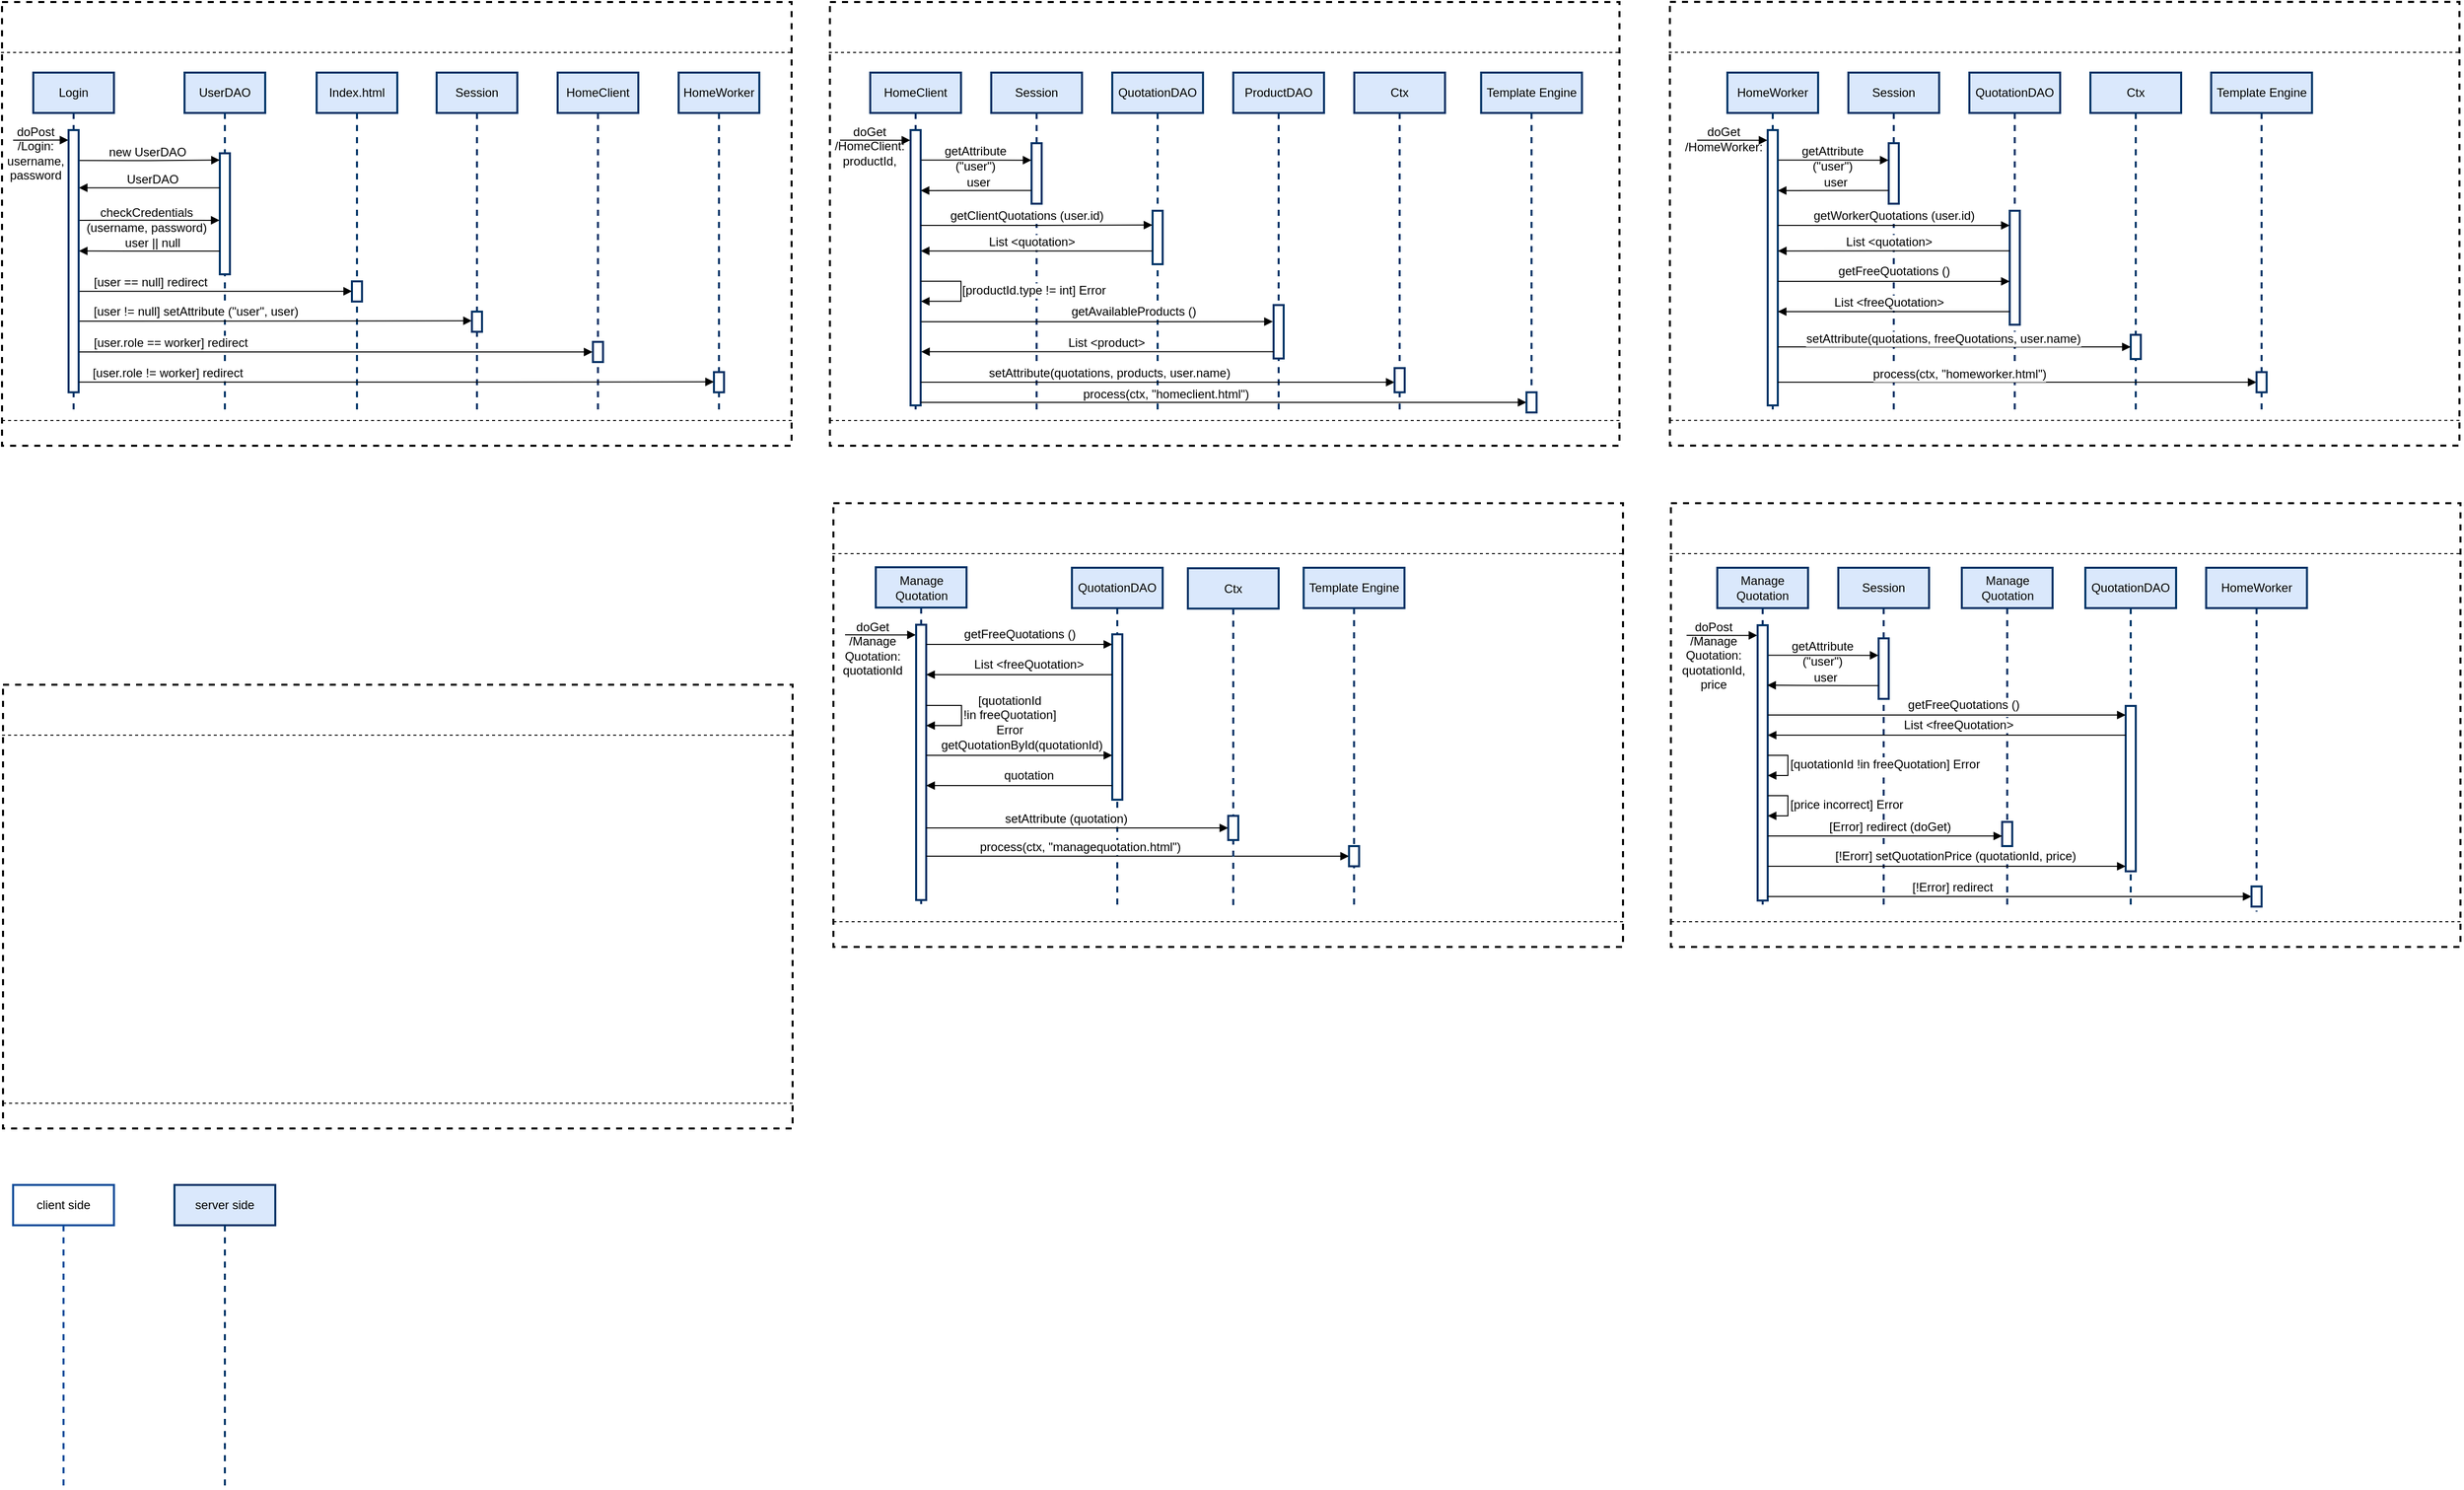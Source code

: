 <mxfile version="12.1.0" type="device" pages="1"><diagram id="R89b0RUzQgM9Dybxh03o" name="Page-1"><mxGraphModel dx="194" dy="647" grid="1" gridSize="10" guides="1" tooltips="1" connect="1" arrows="1" fold="1" page="1" pageScale="1" pageWidth="827" pageHeight="1169" math="0" shadow="0"><root><mxCell id="0"/><mxCell id="1" parent="0"/><mxCell id="Oautxqu5tnIt1btG9NJk-50" value="" style="rounded=0;whiteSpace=wrap;html=1;strokeColor=#000000;strokeWidth=2;fillColor=none;fontSize=14;align=center;aspect=fixed;dashed=1;allowArrows=0;connectable=0;" vertex="1" parent="1"><mxGeometry x="1673.5" y="520" width="783" height="440" as="geometry"/></mxCell><mxCell id="Oautxqu5tnIt1btG9NJk-87" value="" style="group" vertex="1" connectable="0" parent="1"><mxGeometry x="1910" y="584" width="90" height="340" as="geometry"/></mxCell><mxCell id="Oautxqu5tnIt1btG9NJk-63" value="QuotationDAO" style="shape=umlLifeline;perimeter=lifelinePerimeter;whiteSpace=wrap;html=1;container=1;collapsible=0;recursiveResize=0;outlineConnect=0;fillColor=#dae8fc;strokeColor=#003366;strokeWidth=2;" vertex="1" parent="Oautxqu5tnIt1btG9NJk-87"><mxGeometry width="90" height="340" as="geometry"/></mxCell><mxCell id="Oautxqu5tnIt1btG9NJk-64" value="" style="html=1;points=[];perimeter=orthogonalPerimeter;labelBackgroundColor=none;strokeColor=#003366;strokeWidth=2;" vertex="1" parent="Oautxqu5tnIt1btG9NJk-63"><mxGeometry x="40" y="66" width="10" height="164" as="geometry"/></mxCell><mxCell id="qIlYMBhM76hsiKJ_r9Zx-44" value="" style="rounded=0;whiteSpace=wrap;html=1;strokeColor=#000000;strokeWidth=2;fillColor=none;fontSize=14;align=center;aspect=fixed;dashed=1;allowArrows=0;connectable=0;" parent="1" vertex="1"><mxGeometry x="1670" y="23" width="783" height="440" as="geometry"/></mxCell><mxCell id="Oautxqu5tnIt1btG9NJk-36" value="" style="group" vertex="1" connectable="0" parent="1"><mxGeometry x="2502" y="22.833" width="784.783" height="440" as="geometry"/></mxCell><mxCell id="Oautxqu5tnIt1btG9NJk-37" value="" style="group" vertex="1" connectable="0" parent="Oautxqu5tnIt1btG9NJk-36"><mxGeometry width="784.783" height="440" as="geometry"/></mxCell><mxCell id="Oautxqu5tnIt1btG9NJk-2" value="" style="rounded=0;whiteSpace=wrap;html=1;strokeColor=#000000;strokeWidth=2;fillColor=none;fontSize=14;align=center;aspect=fixed;dashed=1;allowArrows=0;connectable=0;" vertex="1" parent="Oautxqu5tnIt1btG9NJk-37"><mxGeometry x="1" width="783" height="440" as="geometry"/></mxCell><mxCell id="Oautxqu5tnIt1btG9NJk-3" value="" style="endArrow=none;dashed=1;html=1;fontSize=14;exitX=0;exitY=0.945;exitDx=0;exitDy=0;exitPerimeter=0;entryX=1.001;entryY=0.948;entryDx=0;entryDy=0;entryPerimeter=0;" edge="1" parent="Oautxqu5tnIt1btG9NJk-37"><mxGeometry width="50" height="50" relative="1" as="geometry"><mxPoint x="1" y="415" as="sourcePoint"/><mxPoint x="784.783" y="415" as="targetPoint"/></mxGeometry></mxCell><mxCell id="Oautxqu5tnIt1btG9NJk-4" value="" style="endArrow=none;dashed=1;html=1;fontSize=14;exitX=0;exitY=0.945;exitDx=0;exitDy=0;exitPerimeter=0;entryX=1.001;entryY=0.948;entryDx=0;entryDy=0;entryPerimeter=0;" edge="1" parent="Oautxqu5tnIt1btG9NJk-37"><mxGeometry width="50" height="50" relative="1" as="geometry"><mxPoint y="50" as="sourcePoint"/><mxPoint x="783.783" y="50" as="targetPoint"/></mxGeometry></mxCell><mxCell id="qIlYMBhM76hsiKJ_r9Zx-57" value="Session" style="shape=umlLifeline;perimeter=lifelinePerimeter;whiteSpace=wrap;html=1;container=1;collapsible=0;recursiveResize=0;outlineConnect=0;fillColor=#dae8fc;strokeColor=#003366;strokeWidth=2;" parent="1" vertex="1"><mxGeometry x="1830" y="93" width="90" height="340" as="geometry"/></mxCell><mxCell id="qIlYMBhM76hsiKJ_r9Zx-58" value="" style="html=1;points=[];perimeter=orthogonalPerimeter;labelBackgroundColor=none;strokeColor=#003366;strokeWidth=2;" parent="qIlYMBhM76hsiKJ_r9Zx-57" vertex="1"><mxGeometry x="40" y="70" width="10" height="60" as="geometry"/></mxCell><mxCell id="qIlYMBhM76hsiKJ_r9Zx-4" value="" style="group;editable=0;allowArrows=0;connectable=0;" parent="1" vertex="1" connectable="0"><mxGeometry x="848" y="23" width="784.783" height="440" as="geometry"/></mxCell><mxCell id="qIlYMBhM76hsiKJ_r9Zx-1" value="" style="rounded=0;whiteSpace=wrap;html=1;strokeColor=#000000;strokeWidth=2;fillColor=none;fontSize=14;align=center;aspect=fixed;dashed=1;allowArrows=0;connectable=0;" parent="qIlYMBhM76hsiKJ_r9Zx-4" vertex="1"><mxGeometry x="1" width="783" height="440" as="geometry"/></mxCell><mxCell id="qIlYMBhM76hsiKJ_r9Zx-2" value="" style="endArrow=none;dashed=1;html=1;fontSize=14;exitX=0;exitY=0.945;exitDx=0;exitDy=0;exitPerimeter=0;entryX=1.001;entryY=0.948;entryDx=0;entryDy=0;entryPerimeter=0;" parent="qIlYMBhM76hsiKJ_r9Zx-4" edge="1"><mxGeometry width="50" height="50" relative="1" as="geometry"><mxPoint x="1" y="415" as="sourcePoint"/><mxPoint x="784.783" y="415" as="targetPoint"/></mxGeometry></mxCell><mxCell id="qIlYMBhM76hsiKJ_r9Zx-3" value="" style="endArrow=none;dashed=1;html=1;fontSize=14;exitX=0;exitY=0.945;exitDx=0;exitDy=0;exitPerimeter=0;entryX=1.001;entryY=0.948;entryDx=0;entryDy=0;entryPerimeter=0;" parent="qIlYMBhM76hsiKJ_r9Zx-4" edge="1"><mxGeometry width="50" height="50" relative="1" as="geometry"><mxPoint y="50" as="sourcePoint"/><mxPoint x="783.783" y="50" as="targetPoint"/></mxGeometry></mxCell><mxCell id="qIlYMBhM76hsiKJ_r9Zx-16" value="" style="html=1;verticalAlign=bottom;endArrow=block;entryX=-0.017;entryY=0.038;entryDx=0;entryDy=0;entryPerimeter=0;labelBackgroundColor=none;rounded=0;edgeStyle=orthogonalEdgeStyle;" parent="qIlYMBhM76hsiKJ_r9Zx-4" target="qIlYMBhM76hsiKJ_r9Zx-17" edge="1"><mxGeometry x="-0.047" y="-10" width="80" relative="1" as="geometry"><mxPoint x="12" y="137" as="sourcePoint"/><mxPoint x="53.39" y="136.87" as="targetPoint"/><Array as="points"><mxPoint x="12" y="137"/><mxPoint x="39" y="137"/></Array><mxPoint as="offset"/></mxGeometry></mxCell><mxCell id="qIlYMBhM76hsiKJ_r9Zx-19" value="doPost&lt;br&gt;/Login:&lt;br&gt;username,&lt;br&gt;password" style="text;html=1;resizable=0;points=[];align=center;verticalAlign=middle;labelBackgroundColor=none;" parent="qIlYMBhM76hsiKJ_r9Zx-16" vertex="1" connectable="0"><mxGeometry x="0.435" y="-1" relative="1" as="geometry"><mxPoint x="-18" y="12" as="offset"/></mxGeometry></mxCell><mxCell id="qIlYMBhM76hsiKJ_r9Zx-5" value="" style="group" parent="1" vertex="1" connectable="0"><mxGeometry x="849" y="700" width="784.783" height="440" as="geometry"/></mxCell><mxCell id="qIlYMBhM76hsiKJ_r9Zx-6" value="" style="rounded=0;whiteSpace=wrap;html=1;strokeColor=#000000;strokeWidth=2;fillColor=none;fontSize=14;align=center;aspect=fixed;dashed=1;allowArrows=0;connectable=0;" parent="qIlYMBhM76hsiKJ_r9Zx-5" vertex="1"><mxGeometry x="1" width="783" height="440" as="geometry"/></mxCell><mxCell id="qIlYMBhM76hsiKJ_r9Zx-7" value="" style="endArrow=none;dashed=1;html=1;fontSize=14;exitX=0;exitY=0.945;exitDx=0;exitDy=0;exitPerimeter=0;entryX=1.001;entryY=0.948;entryDx=0;entryDy=0;entryPerimeter=0;" parent="qIlYMBhM76hsiKJ_r9Zx-5" edge="1"><mxGeometry width="50" height="50" relative="1" as="geometry"><mxPoint x="1" y="415" as="sourcePoint"/><mxPoint x="784.783" y="415" as="targetPoint"/></mxGeometry></mxCell><mxCell id="qIlYMBhM76hsiKJ_r9Zx-8" value="" style="endArrow=none;dashed=1;html=1;fontSize=14;exitX=0;exitY=0.945;exitDx=0;exitDy=0;exitPerimeter=0;entryX=1.001;entryY=0.948;entryDx=0;entryDy=0;entryPerimeter=0;" parent="qIlYMBhM76hsiKJ_r9Zx-5" edge="1"><mxGeometry width="50" height="50" relative="1" as="geometry"><mxPoint y="50" as="sourcePoint"/><mxPoint x="783.783" y="50" as="targetPoint"/></mxGeometry></mxCell><mxCell id="qIlYMBhM76hsiKJ_r9Zx-14" value="client side" style="shape=umlLifeline;perimeter=lifelinePerimeter;whiteSpace=wrap;html=1;container=1;collapsible=0;recursiveResize=0;outlineConnect=0;strokeWidth=2;strokeColor=#004C99;" parent="1" vertex="1"><mxGeometry x="860" y="1196" width="100" height="300" as="geometry"/></mxCell><mxCell id="qIlYMBhM76hsiKJ_r9Zx-15" value="server side" style="shape=umlLifeline;perimeter=lifelinePerimeter;whiteSpace=wrap;html=1;container=1;collapsible=0;recursiveResize=0;outlineConnect=0;fillColor=#dae8fc;strokeColor=#003366;strokeWidth=2;" parent="1" vertex="1"><mxGeometry x="1020" y="1196" width="100" height="300" as="geometry"/></mxCell><mxCell id="qIlYMBhM76hsiKJ_r9Zx-11" value="UserDAO" style="shape=umlLifeline;perimeter=lifelinePerimeter;whiteSpace=wrap;html=1;container=1;collapsible=0;recursiveResize=0;outlineConnect=0;fillColor=#dae8fc;strokeColor=#003366;strokeWidth=2;" parent="1" vertex="1"><mxGeometry x="1030" y="93" width="80" height="337" as="geometry"/></mxCell><mxCell id="qIlYMBhM76hsiKJ_r9Zx-20" value="" style="html=1;points=[];perimeter=orthogonalPerimeter;labelBackgroundColor=none;strokeColor=#003366;strokeWidth=2;" parent="qIlYMBhM76hsiKJ_r9Zx-11" vertex="1"><mxGeometry x="35" y="80" width="10" height="120" as="geometry"/></mxCell><mxCell id="qIlYMBhM76hsiKJ_r9Zx-21" value="" style="html=1;verticalAlign=bottom;endArrow=block;labelBackgroundColor=none;exitX=0.98;exitY=0.116;exitDx=0;exitDy=0;exitPerimeter=0;edgeStyle=orthogonalEdgeStyle;rounded=0;entryX=0.003;entryY=0.056;entryDx=0;entryDy=0;entryPerimeter=0;" parent="1" source="qIlYMBhM76hsiKJ_r9Zx-17" target="qIlYMBhM76hsiKJ_r9Zx-20" edge="1"><mxGeometry x="-0.047" y="-10" width="80" relative="1" as="geometry"><mxPoint x="984.96" y="179.88" as="sourcePoint"/><mxPoint x="1130" y="184" as="targetPoint"/><mxPoint as="offset"/><Array as="points"><mxPoint x="995" y="180"/></Array></mxGeometry></mxCell><mxCell id="qIlYMBhM76hsiKJ_r9Zx-22" value="new UserDAO" style="text;html=1;resizable=0;points=[];align=center;verticalAlign=middle;labelBackgroundColor=none;" parent="qIlYMBhM76hsiKJ_r9Zx-21" vertex="1" connectable="0"><mxGeometry x="0.435" y="-1" relative="1" as="geometry"><mxPoint x="-33" y="-9" as="offset"/></mxGeometry></mxCell><mxCell id="qIlYMBhM76hsiKJ_r9Zx-23" value="" style="html=1;verticalAlign=bottom;endArrow=block;labelBackgroundColor=none;rounded=0;exitX=0;exitY=0.285;exitDx=0;exitDy=0;exitPerimeter=0;entryX=1.017;entryY=0.22;entryDx=0;entryDy=0;entryPerimeter=0;edgeStyle=orthogonalEdgeStyle;" parent="1" source="qIlYMBhM76hsiKJ_r9Zx-20" target="qIlYMBhM76hsiKJ_r9Zx-17" edge="1"><mxGeometry x="-0.047" y="-10" width="80" relative="1" as="geometry"><mxPoint x="1100" y="200" as="sourcePoint"/><mxPoint x="995" y="210" as="targetPoint"/><mxPoint as="offset"/><Array as="points"/></mxGeometry></mxCell><mxCell id="qIlYMBhM76hsiKJ_r9Zx-24" value="UserDAO" style="text;html=1;resizable=0;points=[];align=center;verticalAlign=middle;labelBackgroundColor=none;" parent="qIlYMBhM76hsiKJ_r9Zx-23" vertex="1" connectable="0"><mxGeometry x="0.435" y="-1" relative="1" as="geometry"><mxPoint x="33" y="-7" as="offset"/></mxGeometry></mxCell><mxCell id="qIlYMBhM76hsiKJ_r9Zx-25" value="" style="html=1;verticalAlign=bottom;endArrow=block;labelBackgroundColor=none;rounded=0;edgeStyle=orthogonalEdgeStyle;exitX=1.047;exitY=0.344;exitDx=0;exitDy=0;exitPerimeter=0;entryX=-0.023;entryY=0.554;entryDx=0;entryDy=0;entryPerimeter=0;" parent="1" source="qIlYMBhM76hsiKJ_r9Zx-17" target="qIlYMBhM76hsiKJ_r9Zx-20" edge="1"><mxGeometry x="-0.047" y="-10" width="80" relative="1" as="geometry"><mxPoint x="930" y="240" as="sourcePoint"/><mxPoint x="1136" y="240" as="targetPoint"/><mxPoint as="offset"/><Array as="points"/></mxGeometry></mxCell><mxCell id="qIlYMBhM76hsiKJ_r9Zx-26" value="checkCredentials&lt;br&gt;(username, password)" style="text;html=1;resizable=0;points=[];align=center;verticalAlign=middle;labelBackgroundColor=none;" parent="qIlYMBhM76hsiKJ_r9Zx-25" vertex="1" connectable="0"><mxGeometry x="0.435" y="-1" relative="1" as="geometry"><mxPoint x="-34" y="-2" as="offset"/></mxGeometry></mxCell><mxCell id="qIlYMBhM76hsiKJ_r9Zx-27" value="" style="html=1;verticalAlign=bottom;endArrow=block;labelBackgroundColor=none;rounded=0;edgeStyle=orthogonalEdgeStyle;entryX=1.02;entryY=0.461;entryDx=0;entryDy=0;entryPerimeter=0;" parent="1" target="qIlYMBhM76hsiKJ_r9Zx-17" edge="1"><mxGeometry x="-0.047" y="-10" width="80" relative="1" as="geometry"><mxPoint x="1065" y="270" as="sourcePoint"/><mxPoint x="950" y="270" as="targetPoint"/><mxPoint as="offset"/><Array as="points"><mxPoint x="995" y="270"/></Array></mxGeometry></mxCell><mxCell id="qIlYMBhM76hsiKJ_r9Zx-28" value="user || null" style="text;html=1;resizable=0;points=[];align=center;verticalAlign=middle;labelBackgroundColor=none;" parent="qIlYMBhM76hsiKJ_r9Zx-27" vertex="1" connectable="0"><mxGeometry x="0.435" y="-1" relative="1" as="geometry"><mxPoint x="33" y="-7" as="offset"/></mxGeometry></mxCell><mxCell id="qIlYMBhM76hsiKJ_r9Zx-29" value="Index.html" style="shape=umlLifeline;perimeter=lifelinePerimeter;whiteSpace=wrap;html=1;container=1;collapsible=0;recursiveResize=0;outlineConnect=0;strokeColor=#003366;strokeWidth=2;fillColor=#dae8fc;" parent="1" vertex="1"><mxGeometry x="1161" y="93" width="80" height="337" as="geometry"/></mxCell><mxCell id="qIlYMBhM76hsiKJ_r9Zx-32" value="" style="html=1;points=[];perimeter=orthogonalPerimeter;labelBackgroundColor=none;strokeColor=#003366;strokeWidth=2;" parent="qIlYMBhM76hsiKJ_r9Zx-29" vertex="1"><mxGeometry x="35" y="207" width="10" height="20" as="geometry"/></mxCell><mxCell id="qIlYMBhM76hsiKJ_r9Zx-30" value="" style="html=1;verticalAlign=bottom;endArrow=block;labelBackgroundColor=none;edgeStyle=orthogonalEdgeStyle;rounded=0;exitX=1.003;exitY=0.615;exitDx=0;exitDy=0;exitPerimeter=0;entryX=0.015;entryY=0.492;entryDx=0;entryDy=0;entryPerimeter=0;" parent="1" source="qIlYMBhM76hsiKJ_r9Zx-17" target="qIlYMBhM76hsiKJ_r9Zx-32" edge="1"><mxGeometry x="-0.047" y="-10" width="80" relative="1" as="geometry"><mxPoint x="925" y="310" as="sourcePoint"/><mxPoint x="1190" y="310" as="targetPoint"/><mxPoint as="offset"/><Array as="points"><mxPoint x="1064" y="310"/></Array></mxGeometry></mxCell><mxCell id="qIlYMBhM76hsiKJ_r9Zx-31" value="[user == null] redirect" style="text;html=1;resizable=0;points=[];align=center;verticalAlign=middle;labelBackgroundColor=none;" parent="qIlYMBhM76hsiKJ_r9Zx-30" vertex="1" connectable="0"><mxGeometry x="0.435" y="-1" relative="1" as="geometry"><mxPoint x="-124" y="-10" as="offset"/></mxGeometry></mxCell><mxCell id="qIlYMBhM76hsiKJ_r9Zx-33" value="" style="html=1;verticalAlign=bottom;endArrow=block;labelBackgroundColor=none;edgeStyle=orthogonalEdgeStyle;rounded=0;exitX=1;exitY=0.729;exitDx=0;exitDy=0;exitPerimeter=0;entryX=-0.004;entryY=0.455;entryDx=0;entryDy=0;entryPerimeter=0;" parent="1" source="qIlYMBhM76hsiKJ_r9Zx-17" target="qIlYMBhM76hsiKJ_r9Zx-36" edge="1"><mxGeometry x="-0.047" y="-10" width="80" relative="1" as="geometry"><mxPoint x="985.931" y="339.345" as="sourcePoint"/><mxPoint x="1290" y="339" as="targetPoint"/><mxPoint as="offset"/><Array as="points"><mxPoint x="925" y="339"/></Array></mxGeometry></mxCell><mxCell id="qIlYMBhM76hsiKJ_r9Zx-34" value="[user != null] setAttribute (&quot;user&quot;, user)" style="text;html=1;resizable=0;points=[];align=center;verticalAlign=middle;labelBackgroundColor=#FFFFFF;" parent="qIlYMBhM76hsiKJ_r9Zx-33" vertex="1" connectable="0"><mxGeometry x="0.435" y="-1" relative="1" as="geometry"><mxPoint x="-164" y="-10" as="offset"/></mxGeometry></mxCell><mxCell id="qIlYMBhM76hsiKJ_r9Zx-10" value="Login" style="shape=umlLifeline;perimeter=lifelinePerimeter;whiteSpace=wrap;html=1;container=1;collapsible=0;recursiveResize=0;outlineConnect=0;strokeColor=#003366;strokeWidth=2;fillColor=#dae8fc;" parent="1" vertex="1"><mxGeometry x="880" y="93" width="80" height="337" as="geometry"/></mxCell><mxCell id="qIlYMBhM76hsiKJ_r9Zx-17" value="" style="html=1;points=[];perimeter=orthogonalPerimeter;strokeColor=#003366;strokeWidth=2;" parent="qIlYMBhM76hsiKJ_r9Zx-10" vertex="1"><mxGeometry x="35" y="57" width="10" height="260" as="geometry"/></mxCell><mxCell id="qIlYMBhM76hsiKJ_r9Zx-35" value="Session" style="shape=umlLifeline;perimeter=lifelinePerimeter;whiteSpace=wrap;html=1;container=1;collapsible=0;recursiveResize=0;outlineConnect=0;strokeColor=#003366;strokeWidth=2;fillColor=#dae8fc;" parent="1" vertex="1"><mxGeometry x="1280" y="93" width="80" height="337" as="geometry"/></mxCell><mxCell id="qIlYMBhM76hsiKJ_r9Zx-36" value="" style="html=1;points=[];perimeter=orthogonalPerimeter;labelBackgroundColor=none;strokeColor=#003366;strokeWidth=2;" parent="qIlYMBhM76hsiKJ_r9Zx-35" vertex="1"><mxGeometry x="35" y="237" width="10" height="20" as="geometry"/></mxCell><mxCell id="qIlYMBhM76hsiKJ_r9Zx-12" value="HomeClient" style="shape=umlLifeline;perimeter=lifelinePerimeter;whiteSpace=wrap;html=1;container=1;collapsible=0;recursiveResize=0;outlineConnect=0;strokeColor=#003366;strokeWidth=2;fillColor=#dae8fc;" parent="1" vertex="1"><mxGeometry x="1400" y="93" width="80" height="337" as="geometry"/></mxCell><mxCell id="qIlYMBhM76hsiKJ_r9Zx-37" value="" style="html=1;points=[];perimeter=orthogonalPerimeter;labelBackgroundColor=none;strokeColor=#003366;strokeWidth=2;" parent="qIlYMBhM76hsiKJ_r9Zx-12" vertex="1"><mxGeometry x="35" y="267" width="10" height="20" as="geometry"/></mxCell><mxCell id="qIlYMBhM76hsiKJ_r9Zx-13" value="HomeWorker" style="shape=umlLifeline;perimeter=lifelinePerimeter;whiteSpace=wrap;html=1;container=1;collapsible=0;recursiveResize=0;outlineConnect=0;strokeColor=#003366;strokeWidth=2;fillColor=#dae8fc;" parent="1" vertex="1"><mxGeometry x="1520" y="93" width="80" height="337" as="geometry"/></mxCell><mxCell id="qIlYMBhM76hsiKJ_r9Zx-38" value="" style="html=1;points=[];perimeter=orthogonalPerimeter;labelBackgroundColor=none;strokeColor=#003366;strokeWidth=2;" parent="qIlYMBhM76hsiKJ_r9Zx-13" vertex="1"><mxGeometry x="35" y="297" width="10" height="20" as="geometry"/></mxCell><mxCell id="qIlYMBhM76hsiKJ_r9Zx-39" value="" style="html=1;verticalAlign=bottom;endArrow=block;labelBackgroundColor=none;edgeStyle=orthogonalEdgeStyle;rounded=0;exitX=1.039;exitY=0.846;exitDx=0;exitDy=0;exitPerimeter=0;entryX=-0.044;entryY=0.501;entryDx=0;entryDy=0;entryPerimeter=0;" parent="1" source="qIlYMBhM76hsiKJ_r9Zx-17" target="qIlYMBhM76hsiKJ_r9Zx-37" edge="1"><mxGeometry x="-0.047" y="-10" width="80" relative="1" as="geometry"><mxPoint x="930" y="370" as="sourcePoint"/><mxPoint x="1430" y="370" as="targetPoint"/><mxPoint as="offset"/><Array as="points"/></mxGeometry></mxCell><mxCell id="qIlYMBhM76hsiKJ_r9Zx-40" value="[user.role == worker] redirect" style="text;html=1;resizable=0;points=[];align=center;verticalAlign=middle;labelBackgroundColor=#FFFFFF;" parent="qIlYMBhM76hsiKJ_r9Zx-39" vertex="1" connectable="0"><mxGeometry x="0.435" y="-1" relative="1" as="geometry"><mxPoint x="-275" y="-10" as="offset"/></mxGeometry></mxCell><mxCell id="qIlYMBhM76hsiKJ_r9Zx-41" value="" style="html=1;verticalAlign=bottom;endArrow=block;labelBackgroundColor=none;edgeStyle=orthogonalEdgeStyle;rounded=0;entryX=0;entryY=0.484;entryDx=0;entryDy=0;entryPerimeter=0;exitX=1.017;exitY=0.961;exitDx=0;exitDy=0;exitPerimeter=0;" parent="1" source="qIlYMBhM76hsiKJ_r9Zx-17" target="qIlYMBhM76hsiKJ_r9Zx-38" edge="1"><mxGeometry x="-0.047" y="-10" width="80" relative="1" as="geometry"><mxPoint x="930" y="400" as="sourcePoint"/><mxPoint x="1540" y="400" as="targetPoint"/><mxPoint as="offset"/><Array as="points"/></mxGeometry></mxCell><mxCell id="qIlYMBhM76hsiKJ_r9Zx-42" value="[user.role != worker] redirect" style="text;html=1;resizable=0;points=[];align=center;verticalAlign=middle;labelBackgroundColor=#FFFFFF;" parent="qIlYMBhM76hsiKJ_r9Zx-41" vertex="1" connectable="0"><mxGeometry x="0.435" y="-1" relative="1" as="geometry"><mxPoint x="-364" y="-10" as="offset"/></mxGeometry></mxCell><mxCell id="qIlYMBhM76hsiKJ_r9Zx-47" value="HomeClient" style="shape=umlLifeline;perimeter=lifelinePerimeter;whiteSpace=wrap;html=1;container=1;collapsible=0;recursiveResize=0;outlineConnect=0;fillColor=#dae8fc;strokeColor=#003366;strokeWidth=2;" parent="1" vertex="1"><mxGeometry x="1710" y="93" width="90" height="340" as="geometry"/></mxCell><mxCell id="qIlYMBhM76hsiKJ_r9Zx-52" value="" style="html=1;points=[];perimeter=orthogonalPerimeter;labelBackgroundColor=none;strokeColor=#003366;strokeWidth=2;" parent="qIlYMBhM76hsiKJ_r9Zx-47" vertex="1"><mxGeometry x="40" y="57" width="10" height="273" as="geometry"/></mxCell><mxCell id="qIlYMBhM76hsiKJ_r9Zx-67" value="" style="html=1;verticalAlign=bottom;endArrow=block;labelBackgroundColor=none;rounded=0;edgeStyle=orthogonalEdgeStyle;exitX=1.007;exitY=0.549;exitDx=0;exitDy=0;exitPerimeter=0;entryX=1.02;entryY=0.622;entryDx=0;entryDy=0;entryPerimeter=0;" parent="qIlYMBhM76hsiKJ_r9Zx-47" source="qIlYMBhM76hsiKJ_r9Zx-52" target="qIlYMBhM76hsiKJ_r9Zx-52" edge="1"><mxGeometry x="-0.047" y="-10" width="80" relative="1" as="geometry"><mxPoint x="50" y="207" as="sourcePoint"/><mxPoint x="60" y="227" as="targetPoint"/><Array as="points"><mxPoint x="90" y="207"/><mxPoint x="90" y="227"/></Array><mxPoint as="offset"/></mxGeometry></mxCell><mxCell id="qIlYMBhM76hsiKJ_r9Zx-68" value="[productId.type != int] Error" style="text;html=1;resizable=0;points=[];align=center;verticalAlign=middle;labelBackgroundColor=#ffffff;" parent="qIlYMBhM76hsiKJ_r9Zx-67" vertex="1" connectable="0"><mxGeometry x="0.039" y="-13" relative="1" as="geometry"><mxPoint x="85" y="-3" as="offset"/></mxGeometry></mxCell><mxCell id="qIlYMBhM76hsiKJ_r9Zx-48" value="QuotationDAO" style="shape=umlLifeline;perimeter=lifelinePerimeter;whiteSpace=wrap;html=1;container=1;collapsible=0;recursiveResize=0;outlineConnect=0;fillColor=#dae8fc;strokeColor=#003366;strokeWidth=2;" parent="1" vertex="1"><mxGeometry x="1950" y="93" width="90" height="340" as="geometry"/></mxCell><mxCell id="qIlYMBhM76hsiKJ_r9Zx-54" value="" style="html=1;points=[];perimeter=orthogonalPerimeter;labelBackgroundColor=none;strokeColor=#003366;strokeWidth=2;" parent="qIlYMBhM76hsiKJ_r9Zx-48" vertex="1"><mxGeometry x="40" y="137" width="10" height="53" as="geometry"/></mxCell><mxCell id="qIlYMBhM76hsiKJ_r9Zx-49" value="ProductDAO" style="shape=umlLifeline;perimeter=lifelinePerimeter;whiteSpace=wrap;html=1;container=1;collapsible=0;recursiveResize=0;outlineConnect=0;fillColor=#dae8fc;strokeColor=#003366;strokeWidth=2;" parent="1" vertex="1"><mxGeometry x="2070" y="93" width="90" height="340" as="geometry"/></mxCell><mxCell id="qIlYMBhM76hsiKJ_r9Zx-70" value="" style="html=1;points=[];perimeter=orthogonalPerimeter;labelBackgroundColor=none;strokeColor=#003366;strokeWidth=2;" parent="qIlYMBhM76hsiKJ_r9Zx-49" vertex="1"><mxGeometry x="40" y="230.5" width="10" height="53" as="geometry"/></mxCell><mxCell id="qIlYMBhM76hsiKJ_r9Zx-55" value="" style="html=1;verticalAlign=bottom;endArrow=block;labelBackgroundColor=none;rounded=0;edgeStyle=orthogonalEdgeStyle;exitX=0.99;exitY=0.346;exitDx=0;exitDy=0;exitPerimeter=0;entryX=-0.022;entryY=0.267;entryDx=0;entryDy=0;entryPerimeter=0;" parent="1" source="qIlYMBhM76hsiKJ_r9Zx-52" target="qIlYMBhM76hsiKJ_r9Zx-54" edge="1"><mxGeometry x="-0.047" y="-10" width="80" relative="1" as="geometry"><mxPoint x="1770" y="244" as="sourcePoint"/><mxPoint x="1980" y="239" as="targetPoint"/><Array as="points"><mxPoint x="1875" y="244"/></Array><mxPoint as="offset"/></mxGeometry></mxCell><mxCell id="qIlYMBhM76hsiKJ_r9Zx-59" value="" style="html=1;verticalAlign=bottom;endArrow=block;labelBackgroundColor=none;rounded=0;entryX=-0.01;entryY=0.281;entryDx=0;entryDy=0;entryPerimeter=0;edgeStyle=orthogonalEdgeStyle;exitX=1.058;exitY=0.109;exitDx=0;exitDy=0;exitPerimeter=0;" parent="1" source="qIlYMBhM76hsiKJ_r9Zx-52" target="qIlYMBhM76hsiKJ_r9Zx-58" edge="1"><mxGeometry x="-0.047" y="-10" width="80" relative="1" as="geometry"><mxPoint x="1770" y="180" as="sourcePoint"/><mxPoint x="1860" y="180" as="targetPoint"/><Array as="points"><mxPoint x="1810" y="180"/></Array><mxPoint as="offset"/></mxGeometry></mxCell><mxCell id="qIlYMBhM76hsiKJ_r9Zx-60" value="getAttribute&lt;br&gt;(&quot;user&quot;)" style="text;html=1;resizable=0;points=[];align=center;verticalAlign=middle;labelBackgroundColor=none;" parent="qIlYMBhM76hsiKJ_r9Zx-59" vertex="1" connectable="0"><mxGeometry x="0.039" y="-13" relative="1" as="geometry"><mxPoint x="-4" y="-15" as="offset"/></mxGeometry></mxCell><mxCell id="qIlYMBhM76hsiKJ_r9Zx-61" value="" style="html=1;verticalAlign=bottom;endArrow=block;labelBackgroundColor=none;rounded=0;edgeStyle=orthogonalEdgeStyle;exitX=-0.02;exitY=0.782;exitDx=0;exitDy=0;exitPerimeter=0;" parent="1" source="qIlYMBhM76hsiKJ_r9Zx-58" edge="1"><mxGeometry x="-0.047" y="-10" width="80" relative="1" as="geometry"><mxPoint x="1850" y="210" as="sourcePoint"/><mxPoint x="1760" y="210" as="targetPoint"/><Array as="points"><mxPoint x="1840" y="210"/></Array><mxPoint as="offset"/></mxGeometry></mxCell><mxCell id="qIlYMBhM76hsiKJ_r9Zx-63" value="user" style="text;html=1;resizable=0;points=[];align=center;verticalAlign=middle;labelBackgroundColor=none;" parent="qIlYMBhM76hsiKJ_r9Zx-61" vertex="1" connectable="0"><mxGeometry x="-0.28" y="1" relative="1" as="geometry"><mxPoint x="-14" y="-9" as="offset"/></mxGeometry></mxCell><mxCell id="qIlYMBhM76hsiKJ_r9Zx-64" value="" style="html=1;verticalAlign=bottom;endArrow=block;labelBackgroundColor=none;rounded=0;edgeStyle=orthogonalEdgeStyle;exitX=-0.012;exitY=0.753;exitDx=0;exitDy=0;exitPerimeter=0;entryX=1.012;entryY=0.439;entryDx=0;entryDy=0;entryPerimeter=0;" parent="1" source="qIlYMBhM76hsiKJ_r9Zx-54" target="qIlYMBhM76hsiKJ_r9Zx-52" edge="1"><mxGeometry x="-0.047" y="-10" width="80" relative="1" as="geometry"><mxPoint x="1970" y="270" as="sourcePoint"/><mxPoint x="1770" y="270" as="targetPoint"/><Array as="points"/><mxPoint as="offset"/></mxGeometry></mxCell><mxCell id="qIlYMBhM76hsiKJ_r9Zx-65" value="getClientQuotations (user.id)" style="text;html=1;resizable=0;points=[];align=center;verticalAlign=middle;labelBackgroundColor=#ffffff;" parent="qIlYMBhM76hsiKJ_r9Zx-64" vertex="1" connectable="0"><mxGeometry x="0.039" y="-13" relative="1" as="geometry"><mxPoint x="-6" y="-22" as="offset"/></mxGeometry></mxCell><mxCell id="qIlYMBhM76hsiKJ_r9Zx-66" value="List &amp;lt;quotation&amp;gt;" style="text;html=1;resizable=0;points=[];align=center;verticalAlign=middle;labelBackgroundColor=#ffffff;" parent="qIlYMBhM76hsiKJ_r9Zx-64" vertex="1" connectable="0"><mxGeometry x="-0.231" relative="1" as="geometry"><mxPoint x="-32" y="-9" as="offset"/></mxGeometry></mxCell><mxCell id="qIlYMBhM76hsiKJ_r9Zx-69" value="" style="html=1;verticalAlign=bottom;endArrow=block;labelBackgroundColor=none;rounded=0;edgeStyle=orthogonalEdgeStyle;entryX=-0.076;entryY=0.31;entryDx=0;entryDy=0;entryPerimeter=0;exitX=1.035;exitY=0.696;exitDx=0;exitDy=0;exitPerimeter=0;" parent="1" source="qIlYMBhM76hsiKJ_r9Zx-52" target="qIlYMBhM76hsiKJ_r9Zx-70" edge="1"><mxGeometry x="-0.047" y="-10" width="80" relative="1" as="geometry"><mxPoint x="1770" y="340" as="sourcePoint"/><mxPoint x="2050" y="340" as="targetPoint"/><Array as="points"><mxPoint x="1935" y="340"/></Array><mxPoint as="offset"/></mxGeometry></mxCell><mxCell id="qIlYMBhM76hsiKJ_r9Zx-72" value="getAvailableProducts ()" style="text;html=1;resizable=0;points=[];align=center;verticalAlign=middle;labelBackgroundColor=#ffffff;" parent="qIlYMBhM76hsiKJ_r9Zx-69" vertex="1" connectable="0"><mxGeometry y="-19" relative="1" as="geometry"><mxPoint x="36" y="-29" as="offset"/></mxGeometry></mxCell><mxCell id="qIlYMBhM76hsiKJ_r9Zx-73" value="" style="html=1;verticalAlign=bottom;endArrow=block;labelBackgroundColor=none;rounded=0;edgeStyle=orthogonalEdgeStyle;entryX=1.044;entryY=0.805;entryDx=0;entryDy=0;entryPerimeter=0;exitX=0;exitY=0.873;exitDx=0;exitDy=0;exitPerimeter=0;" parent="1" source="qIlYMBhM76hsiKJ_r9Zx-70" target="qIlYMBhM76hsiKJ_r9Zx-52" edge="1"><mxGeometry x="-0.047" y="-10" width="80" relative="1" as="geometry"><mxPoint x="2100" y="370" as="sourcePoint"/><mxPoint x="1770" y="370" as="targetPoint"/><Array as="points"/><mxPoint as="offset"/></mxGeometry></mxCell><mxCell id="qIlYMBhM76hsiKJ_r9Zx-75" value="List &amp;lt;product&amp;gt;" style="text;html=1;resizable=0;points=[];align=center;verticalAlign=middle;labelBackgroundColor=none;" parent="qIlYMBhM76hsiKJ_r9Zx-73" vertex="1" connectable="0"><mxGeometry x="-0.231" relative="1" as="geometry"><mxPoint x="-32" y="-9" as="offset"/></mxGeometry></mxCell><mxCell id="qIlYMBhM76hsiKJ_r9Zx-79" value="" style="html=1;verticalAlign=bottom;endArrow=block;labelBackgroundColor=none;rounded=0;edgeStyle=orthogonalEdgeStyle;" parent="1" source="qIlYMBhM76hsiKJ_r9Zx-52" target="qIlYMBhM76hsiKJ_r9Zx-78" edge="1"><mxGeometry x="-0.047" y="-10" width="80" relative="1" as="geometry"><mxPoint x="1760" y="400" as="sourcePoint"/><mxPoint x="2220" y="400" as="targetPoint"/><Array as="points"><mxPoint x="1930" y="420"/><mxPoint x="1930" y="420"/></Array><mxPoint as="offset"/></mxGeometry></mxCell><mxCell id="qIlYMBhM76hsiKJ_r9Zx-80" value="&lt;span style=&quot;background-color: rgb(255 , 255 , 255)&quot;&gt;process(ctx, &quot;homeclient.html&quot;)&lt;/span&gt;" style="text;html=1;resizable=0;points=[];align=center;verticalAlign=middle;labelBackgroundColor=none;" parent="qIlYMBhM76hsiKJ_r9Zx-79" vertex="1" connectable="0"><mxGeometry y="-19" relative="1" as="geometry"><mxPoint x="-57.5" y="-27.5" as="offset"/></mxGeometry></mxCell><mxCell id="Oautxqu5tnIt1btG9NJk-5" value="" style="group" vertex="1" connectable="0" parent="1"><mxGeometry x="2315.786" y="93" width="100" height="337" as="geometry"/></mxCell><mxCell id="qIlYMBhM76hsiKJ_r9Zx-77" value="Template Engine" style="shape=umlLifeline;perimeter=lifelinePerimeter;whiteSpace=wrap;html=1;container=1;collapsible=0;recursiveResize=0;outlineConnect=0;strokeColor=#003366;strokeWidth=2;fillColor=#dae8fc;" parent="Oautxqu5tnIt1btG9NJk-5" vertex="1"><mxGeometry width="100" height="337" as="geometry"/></mxCell><mxCell id="qIlYMBhM76hsiKJ_r9Zx-78" value="" style="html=1;points=[];perimeter=orthogonalPerimeter;labelBackgroundColor=none;strokeColor=#003366;strokeWidth=2;" parent="qIlYMBhM76hsiKJ_r9Zx-77" vertex="1"><mxGeometry x="45" y="317" width="10" height="20" as="geometry"/></mxCell><mxCell id="Oautxqu5tnIt1btG9NJk-6" value="" style="html=1;verticalAlign=bottom;endArrow=block;labelBackgroundColor=none;rounded=0;edgeStyle=orthogonalEdgeStyle;entryX=-0.028;entryY=0.037;entryDx=0;entryDy=0;entryPerimeter=0;" edge="1" target="Oautxqu5tnIt1btG9NJk-11" parent="1"><mxGeometry x="-0.047" y="-10" width="80" relative="1" as="geometry"><mxPoint x="2530" y="160" as="sourcePoint"/><mxPoint x="911" y="137" as="targetPoint"/><Array as="points"><mxPoint x="2561" y="160"/></Array><mxPoint as="offset"/></mxGeometry></mxCell><mxCell id="Oautxqu5tnIt1btG9NJk-7" value="doGet&lt;br&gt;/HomeWorker:" style="text;html=1;resizable=0;points=[];align=center;verticalAlign=middle;labelBackgroundColor=none;" vertex="1" connectable="0" parent="Oautxqu5tnIt1btG9NJk-6"><mxGeometry x="0.039" y="-13" relative="1" as="geometry"><mxPoint x="-10" y="-14" as="offset"/></mxGeometry></mxCell><mxCell id="Oautxqu5tnIt1btG9NJk-8" value="Session" style="shape=umlLifeline;perimeter=lifelinePerimeter;whiteSpace=wrap;html=1;container=1;collapsible=0;recursiveResize=0;outlineConnect=0;fillColor=#dae8fc;strokeColor=#003366;strokeWidth=2;" vertex="1" parent="1"><mxGeometry x="2680" y="93" width="90" height="340" as="geometry"/></mxCell><mxCell id="Oautxqu5tnIt1btG9NJk-9" value="" style="html=1;points=[];perimeter=orthogonalPerimeter;labelBackgroundColor=none;strokeColor=#003366;strokeWidth=2;" vertex="1" parent="Oautxqu5tnIt1btG9NJk-8"><mxGeometry x="40" y="70" width="10" height="60" as="geometry"/></mxCell><mxCell id="Oautxqu5tnIt1btG9NJk-10" value="HomeWorker" style="shape=umlLifeline;perimeter=lifelinePerimeter;whiteSpace=wrap;html=1;container=1;collapsible=0;recursiveResize=0;outlineConnect=0;fillColor=#dae8fc;strokeColor=#003366;strokeWidth=2;" vertex="1" parent="1"><mxGeometry x="2560" y="93" width="90" height="340" as="geometry"/></mxCell><mxCell id="Oautxqu5tnIt1btG9NJk-11" value="" style="html=1;points=[];perimeter=orthogonalPerimeter;labelBackgroundColor=none;strokeColor=#003366;strokeWidth=2;" vertex="1" parent="Oautxqu5tnIt1btG9NJk-10"><mxGeometry x="40" y="57" width="10" height="273" as="geometry"/></mxCell><mxCell id="Oautxqu5tnIt1btG9NJk-14" value="QuotationDAO" style="shape=umlLifeline;perimeter=lifelinePerimeter;whiteSpace=wrap;html=1;container=1;collapsible=0;recursiveResize=0;outlineConnect=0;fillColor=#dae8fc;strokeColor=#003366;strokeWidth=2;" vertex="1" parent="1"><mxGeometry x="2800" y="93" width="90" height="340" as="geometry"/></mxCell><mxCell id="Oautxqu5tnIt1btG9NJk-15" value="" style="html=1;points=[];perimeter=orthogonalPerimeter;labelBackgroundColor=none;strokeColor=#003366;strokeWidth=2;" vertex="1" parent="Oautxqu5tnIt1btG9NJk-14"><mxGeometry x="40" y="137" width="10" height="113" as="geometry"/></mxCell><mxCell id="Oautxqu5tnIt1btG9NJk-16" value="Ctx" style="shape=umlLifeline;perimeter=lifelinePerimeter;whiteSpace=wrap;html=1;container=1;collapsible=0;recursiveResize=0;outlineConnect=0;fillColor=#dae8fc;strokeColor=#003366;strokeWidth=2;" vertex="1" parent="1"><mxGeometry x="2920" y="93" width="90" height="340" as="geometry"/></mxCell><mxCell id="Oautxqu5tnIt1btG9NJk-17" value="" style="html=1;points=[];perimeter=orthogonalPerimeter;labelBackgroundColor=none;strokeColor=#003366;strokeWidth=2;" vertex="1" parent="Oautxqu5tnIt1btG9NJk-16"><mxGeometry x="40" y="260" width="10" height="24" as="geometry"/></mxCell><mxCell id="Oautxqu5tnIt1btG9NJk-18" value="" style="html=1;verticalAlign=bottom;endArrow=block;labelBackgroundColor=none;rounded=0;edgeStyle=orthogonalEdgeStyle;exitX=0.99;exitY=0.346;exitDx=0;exitDy=0;exitPerimeter=0;" edge="1" source="Oautxqu5tnIt1btG9NJk-11" target="Oautxqu5tnIt1btG9NJk-15" parent="1"><mxGeometry x="-0.047" y="-10" width="80" relative="1" as="geometry"><mxPoint x="2620" y="244" as="sourcePoint"/><mxPoint x="2840" y="245" as="targetPoint"/><Array as="points"><mxPoint x="2780" y="244"/><mxPoint x="2780" y="244"/></Array><mxPoint as="offset"/></mxGeometry></mxCell><mxCell id="Oautxqu5tnIt1btG9NJk-19" value="" style="html=1;verticalAlign=bottom;endArrow=block;labelBackgroundColor=none;rounded=0;entryX=-0.01;entryY=0.281;entryDx=0;entryDy=0;entryPerimeter=0;edgeStyle=orthogonalEdgeStyle;exitX=1.058;exitY=0.109;exitDx=0;exitDy=0;exitPerimeter=0;" edge="1" source="Oautxqu5tnIt1btG9NJk-11" target="Oautxqu5tnIt1btG9NJk-9" parent="1"><mxGeometry x="-0.047" y="-10" width="80" relative="1" as="geometry"><mxPoint x="2620" y="180" as="sourcePoint"/><mxPoint x="2710" y="180" as="targetPoint"/><Array as="points"><mxPoint x="2660" y="180"/></Array><mxPoint as="offset"/></mxGeometry></mxCell><mxCell id="Oautxqu5tnIt1btG9NJk-20" value="getAttribute&lt;br&gt;(&quot;user&quot;)" style="text;html=1;resizable=0;points=[];align=center;verticalAlign=middle;labelBackgroundColor=none;" vertex="1" connectable="0" parent="Oautxqu5tnIt1btG9NJk-19"><mxGeometry x="0.039" y="-13" relative="1" as="geometry"><mxPoint x="-4" y="-15" as="offset"/></mxGeometry></mxCell><mxCell id="Oautxqu5tnIt1btG9NJk-21" value="" style="html=1;verticalAlign=bottom;endArrow=block;labelBackgroundColor=none;rounded=0;edgeStyle=orthogonalEdgeStyle;exitX=-0.02;exitY=0.782;exitDx=0;exitDy=0;exitPerimeter=0;" edge="1" source="Oautxqu5tnIt1btG9NJk-9" parent="1"><mxGeometry x="-0.047" y="-10" width="80" relative="1" as="geometry"><mxPoint x="2700" y="210" as="sourcePoint"/><mxPoint x="2610" y="210" as="targetPoint"/><Array as="points"><mxPoint x="2690" y="210"/></Array><mxPoint as="offset"/></mxGeometry></mxCell><mxCell id="Oautxqu5tnIt1btG9NJk-22" value="user" style="text;html=1;resizable=0;points=[];align=center;verticalAlign=middle;labelBackgroundColor=none;" vertex="1" connectable="0" parent="Oautxqu5tnIt1btG9NJk-21"><mxGeometry x="-0.28" y="1" relative="1" as="geometry"><mxPoint x="-14" y="-9" as="offset"/></mxGeometry></mxCell><mxCell id="Oautxqu5tnIt1btG9NJk-23" value="" style="html=1;verticalAlign=bottom;endArrow=block;labelBackgroundColor=none;rounded=0;edgeStyle=orthogonalEdgeStyle;entryX=1.012;entryY=0.439;entryDx=0;entryDy=0;entryPerimeter=0;" edge="1" source="Oautxqu5tnIt1btG9NJk-15" target="Oautxqu5tnIt1btG9NJk-11" parent="1"><mxGeometry x="-0.047" y="-10" width="80" relative="1" as="geometry"><mxPoint x="2820" y="270" as="sourcePoint"/><mxPoint x="2620" y="270" as="targetPoint"/><Array as="points"><mxPoint x="2725" y="270"/></Array><mxPoint as="offset"/></mxGeometry></mxCell><mxCell id="Oautxqu5tnIt1btG9NJk-24" value="getWorkerQuotations (user.id)" style="text;html=1;resizable=0;points=[];align=center;verticalAlign=middle;labelBackgroundColor=#ffffff;" vertex="1" connectable="0" parent="Oautxqu5tnIt1btG9NJk-23"><mxGeometry x="0.039" y="-13" relative="1" as="geometry"><mxPoint x="4.5" y="-22" as="offset"/></mxGeometry></mxCell><mxCell id="Oautxqu5tnIt1btG9NJk-25" value="List &amp;lt;quotation&amp;gt;" style="text;html=1;resizable=0;points=[];align=center;verticalAlign=middle;labelBackgroundColor=#ffffff;" vertex="1" connectable="0" parent="Oautxqu5tnIt1btG9NJk-23"><mxGeometry x="-0.231" relative="1" as="geometry"><mxPoint x="-32" y="-9" as="offset"/></mxGeometry></mxCell><mxCell id="Oautxqu5tnIt1btG9NJk-26" value="" style="html=1;verticalAlign=bottom;endArrow=block;labelBackgroundColor=none;rounded=0;edgeStyle=orthogonalEdgeStyle;" edge="1" source="Oautxqu5tnIt1btG9NJk-11" target="Oautxqu5tnIt1btG9NJk-15" parent="1"><mxGeometry x="-0.047" y="-10" width="80" relative="1" as="geometry"><mxPoint x="2620" y="340" as="sourcePoint"/><mxPoint x="2900" y="340" as="targetPoint"/><Array as="points"><mxPoint x="2830" y="300"/><mxPoint x="2830" y="300"/></Array><mxPoint as="offset"/></mxGeometry></mxCell><mxCell id="Oautxqu5tnIt1btG9NJk-27" value="getFreeQuotations ()" style="text;html=1;resizable=0;points=[];align=center;verticalAlign=middle;labelBackgroundColor=#ffffff;" vertex="1" connectable="0" parent="Oautxqu5tnIt1btG9NJk-26"><mxGeometry y="-19" relative="1" as="geometry"><mxPoint y="-29" as="offset"/></mxGeometry></mxCell><mxCell id="Oautxqu5tnIt1btG9NJk-28" value="" style="html=1;verticalAlign=bottom;endArrow=block;labelBackgroundColor=none;rounded=0;edgeStyle=orthogonalEdgeStyle;" edge="1" source="Oautxqu5tnIt1btG9NJk-15" target="Oautxqu5tnIt1btG9NJk-11" parent="1"><mxGeometry x="-0.047" y="-10" width="80" relative="1" as="geometry"><mxPoint x="2950" y="370" as="sourcePoint"/><mxPoint x="2610" y="370" as="targetPoint"/><Array as="points"><mxPoint x="2720" y="330"/><mxPoint x="2720" y="330"/></Array><mxPoint as="offset"/></mxGeometry></mxCell><mxCell id="Oautxqu5tnIt1btG9NJk-29" value="List &amp;lt;freeQuotation&amp;gt;" style="text;html=1;resizable=0;points=[];align=center;verticalAlign=middle;labelBackgroundColor=#ffffff;" vertex="1" connectable="0" parent="Oautxqu5tnIt1btG9NJk-28"><mxGeometry x="-0.231" relative="1" as="geometry"><mxPoint x="-32" y="-9" as="offset"/></mxGeometry></mxCell><mxCell id="Oautxqu5tnIt1btG9NJk-30" value="" style="html=1;verticalAlign=bottom;endArrow=block;labelBackgroundColor=none;rounded=0;edgeStyle=orthogonalEdgeStyle;" edge="1" source="Oautxqu5tnIt1btG9NJk-11" target="Oautxqu5tnIt1btG9NJk-34" parent="1"><mxGeometry x="-0.047" y="-10" width="80" relative="1" as="geometry"><mxPoint x="2610" y="400" as="sourcePoint"/><mxPoint x="3070" y="400" as="targetPoint"/><Array as="points"><mxPoint x="2760" y="400"/><mxPoint x="2760" y="400"/></Array><mxPoint as="offset"/></mxGeometry></mxCell><mxCell id="Oautxqu5tnIt1btG9NJk-31" value="process(ctx, &quot;homeworker.html&quot;)" style="text;html=1;resizable=0;points=[];align=center;verticalAlign=middle;labelBackgroundColor=#ffffff;" vertex="1" connectable="0" parent="Oautxqu5tnIt1btG9NJk-30"><mxGeometry y="-19" relative="1" as="geometry"><mxPoint x="-57.5" y="-27.5" as="offset"/></mxGeometry></mxCell><mxCell id="Oautxqu5tnIt1btG9NJk-32" value="" style="group" vertex="1" connectable="0" parent="1"><mxGeometry x="3039.786" y="93" width="100" height="337" as="geometry"/></mxCell><mxCell id="Oautxqu5tnIt1btG9NJk-33" value="Template Engine" style="shape=umlLifeline;perimeter=lifelinePerimeter;whiteSpace=wrap;html=1;container=1;collapsible=0;recursiveResize=0;outlineConnect=0;strokeColor=#003366;strokeWidth=2;fillColor=#dae8fc;" vertex="1" parent="Oautxqu5tnIt1btG9NJk-32"><mxGeometry width="100" height="337" as="geometry"/></mxCell><mxCell id="Oautxqu5tnIt1btG9NJk-34" value="" style="html=1;points=[];perimeter=orthogonalPerimeter;labelBackgroundColor=none;strokeColor=#003366;strokeWidth=2;" vertex="1" parent="Oautxqu5tnIt1btG9NJk-32"><mxGeometry x="45" y="297" width="10" height="20" as="geometry"/></mxCell><mxCell id="Oautxqu5tnIt1btG9NJk-42" value="" style="html=1;verticalAlign=bottom;endArrow=block;labelBackgroundColor=none;rounded=0;edgeStyle=orthogonalEdgeStyle;" edge="1" parent="1" source="Oautxqu5tnIt1btG9NJk-11" target="Oautxqu5tnIt1btG9NJk-17"><mxGeometry x="-0.047" y="-10" width="80" relative="1" as="geometry"><mxPoint x="2607.5" y="364.333" as="sourcePoint"/><mxPoint x="3082.286" y="364.333" as="targetPoint"/><Array as="points"><mxPoint x="2700" y="365"/><mxPoint x="2700" y="365"/></Array><mxPoint as="offset"/></mxGeometry></mxCell><mxCell id="Oautxqu5tnIt1btG9NJk-43" value="setAttribute(quotations, freeQuotations, user.name)" style="text;html=1;resizable=0;points=[];align=center;verticalAlign=middle;labelBackgroundColor=#ffffff;" vertex="1" connectable="0" parent="Oautxqu5tnIt1btG9NJk-42"><mxGeometry y="-19" relative="1" as="geometry"><mxPoint x="-11.5" y="-27.5" as="offset"/></mxGeometry></mxCell><mxCell id="Oautxqu5tnIt1btG9NJk-47" value="" style="html=1;verticalAlign=bottom;endArrow=block;labelBackgroundColor=none;rounded=0;edgeStyle=orthogonalEdgeStyle;" edge="1" parent="1" source="qIlYMBhM76hsiKJ_r9Zx-52" target="Oautxqu5tnIt1btG9NJk-45"><mxGeometry x="-0.047" y="-10" width="80" relative="1" as="geometry"><mxPoint x="1770" y="429.905" as="sourcePoint"/><mxPoint x="2370.786" y="429.905" as="targetPoint"/><Array as="points"><mxPoint x="1990" y="400"/><mxPoint x="1990" y="400"/></Array><mxPoint as="offset"/></mxGeometry></mxCell><mxCell id="Oautxqu5tnIt1btG9NJk-48" value="&lt;span style=&quot;background-color: rgb(255 , 255 , 255)&quot;&gt;setAttribute(quotations, products, user.name)&lt;/span&gt;" style="text;html=1;resizable=0;points=[];align=center;verticalAlign=middle;labelBackgroundColor=none;" vertex="1" connectable="0" parent="Oautxqu5tnIt1btG9NJk-47"><mxGeometry y="-19" relative="1" as="geometry"><mxPoint x="-48.5" y="-28.5" as="offset"/></mxGeometry></mxCell><mxCell id="qIlYMBhM76hsiKJ_r9Zx-45" value="" style="endArrow=none;dashed=1;html=1;fontSize=14;exitX=0;exitY=0.945;exitDx=0;exitDy=0;exitPerimeter=0;entryX=1.001;entryY=0.948;entryDx=0;entryDy=0;entryPerimeter=0;" parent="1" edge="1"><mxGeometry width="50" height="50" relative="1" as="geometry"><mxPoint x="1670" y="438" as="sourcePoint"/><mxPoint x="2453.783" y="438" as="targetPoint"/></mxGeometry></mxCell><mxCell id="qIlYMBhM76hsiKJ_r9Zx-46" value="" style="endArrow=none;dashed=1;html=1;fontSize=14;exitX=0;exitY=0.945;exitDx=0;exitDy=0;exitPerimeter=0;entryX=1.001;entryY=0.948;entryDx=0;entryDy=0;entryPerimeter=0;" parent="1" edge="1"><mxGeometry width="50" height="50" relative="1" as="geometry"><mxPoint x="1669" y="73" as="sourcePoint"/><mxPoint x="2452.783" y="73" as="targetPoint"/></mxGeometry></mxCell><mxCell id="qIlYMBhM76hsiKJ_r9Zx-50" value="" style="html=1;verticalAlign=bottom;endArrow=block;labelBackgroundColor=none;rounded=0;edgeStyle=orthogonalEdgeStyle;entryX=-0.028;entryY=0.037;entryDx=0;entryDy=0;entryPerimeter=0;" parent="1" target="qIlYMBhM76hsiKJ_r9Zx-52" edge="1"><mxGeometry x="-0.047" y="-10" width="80" relative="1" as="geometry"><mxPoint x="1680" y="160" as="sourcePoint"/><mxPoint x="1730" y="160" as="targetPoint"/><Array as="points"><mxPoint x="1711" y="160"/></Array><mxPoint as="offset"/></mxGeometry></mxCell><mxCell id="qIlYMBhM76hsiKJ_r9Zx-53" value="doGet&lt;br&gt;/HomeClient:&lt;br&gt;productId," style="text;html=1;resizable=0;points=[];align=center;verticalAlign=middle;labelBackgroundColor=none;" parent="qIlYMBhM76hsiKJ_r9Zx-50" vertex="1" connectable="0"><mxGeometry x="0.039" y="-13" relative="1" as="geometry"><mxPoint x="-7" y="-7" as="offset"/></mxGeometry></mxCell><mxCell id="Oautxqu5tnIt1btG9NJk-46" value="" style="group" vertex="1" connectable="0" parent="1"><mxGeometry x="2190" y="93" width="90" height="340" as="geometry"/></mxCell><mxCell id="Oautxqu5tnIt1btG9NJk-44" value="Ctx" style="shape=umlLifeline;perimeter=lifelinePerimeter;whiteSpace=wrap;html=1;container=1;collapsible=0;recursiveResize=0;outlineConnect=0;fillColor=#dae8fc;strokeColor=#003366;strokeWidth=2;" vertex="1" parent="Oautxqu5tnIt1btG9NJk-46"><mxGeometry width="90" height="340" as="geometry"/></mxCell><mxCell id="Oautxqu5tnIt1btG9NJk-45" value="" style="html=1;points=[];perimeter=orthogonalPerimeter;labelBackgroundColor=none;strokeColor=#003366;strokeWidth=2;" vertex="1" parent="Oautxqu5tnIt1btG9NJk-44"><mxGeometry x="40" y="293" width="10" height="24" as="geometry"/></mxCell><mxCell id="Oautxqu5tnIt1btG9NJk-57" value="" style="html=1;verticalAlign=bottom;endArrow=block;labelBackgroundColor=none;rounded=0;edgeStyle=orthogonalEdgeStyle;entryX=-0.028;entryY=0.037;entryDx=0;entryDy=0;entryPerimeter=0;" edge="1" target="Oautxqu5tnIt1btG9NJk-62" parent="1"><mxGeometry x="-0.047" y="-10" width="80" relative="1" as="geometry"><mxPoint x="1685.029" y="650.559" as="sourcePoint"/><mxPoint x="66.5" y="627.5" as="targetPoint"/><Array as="points"><mxPoint x="1716.5" y="650.5"/></Array><mxPoint as="offset"/></mxGeometry></mxCell><mxCell id="Oautxqu5tnIt1btG9NJk-58" value="doGet&lt;br&gt;/Manage&lt;br&gt;Quotation:&lt;br&gt;quotationId" style="text;html=1;resizable=0;points=[];align=center;verticalAlign=middle;labelBackgroundColor=none;" vertex="1" connectable="0" parent="Oautxqu5tnIt1btG9NJk-57"><mxGeometry x="0.039" y="-13" relative="1" as="geometry"><mxPoint x="-10" as="offset"/></mxGeometry></mxCell><mxCell id="Oautxqu5tnIt1btG9NJk-61" value="Manage&lt;br&gt;Quotation" style="shape=umlLifeline;perimeter=lifelinePerimeter;whiteSpace=wrap;html=1;container=1;collapsible=0;recursiveResize=0;outlineConnect=0;fillColor=#dae8fc;strokeColor=#003366;strokeWidth=2;" vertex="1" parent="1"><mxGeometry x="1715.5" y="583.5" width="90" height="340" as="geometry"/></mxCell><mxCell id="Oautxqu5tnIt1btG9NJk-62" value="" style="html=1;points=[];perimeter=orthogonalPerimeter;labelBackgroundColor=none;strokeColor=#003366;strokeWidth=2;" vertex="1" parent="Oautxqu5tnIt1btG9NJk-61"><mxGeometry x="40" y="57" width="10" height="273" as="geometry"/></mxCell><mxCell id="Oautxqu5tnIt1btG9NJk-88" value="" style="html=1;verticalAlign=bottom;endArrow=block;labelBackgroundColor=none;rounded=0;edgeStyle=orthogonalEdgeStyle;" edge="1" parent="Oautxqu5tnIt1btG9NJk-61" source="Oautxqu5tnIt1btG9NJk-62" target="Oautxqu5tnIt1btG9NJk-62"><mxGeometry x="-0.047" y="-10" width="80" relative="1" as="geometry"><mxPoint x="54.643" y="136.214" as="sourcePoint"/><mxPoint x="54.643" y="156.214" as="targetPoint"/><Array as="points"><mxPoint x="85" y="137"/><mxPoint x="85" y="157"/></Array><mxPoint as="offset"/></mxGeometry></mxCell><mxCell id="Oautxqu5tnIt1btG9NJk-89" value="[quotationId&lt;br&gt;!in freeQuotation]&lt;br&gt;Error" style="text;html=1;resizable=0;points=[];align=center;verticalAlign=middle;labelBackgroundColor=#ffffff;" vertex="1" connectable="0" parent="Oautxqu5tnIt1btG9NJk-88"><mxGeometry x="0.039" y="-13" relative="1" as="geometry"><mxPoint x="60.5" y="-2.5" as="offset"/></mxGeometry></mxCell><mxCell id="Oautxqu5tnIt1btG9NJk-75" value="" style="html=1;verticalAlign=bottom;endArrow=block;labelBackgroundColor=none;rounded=0;edgeStyle=orthogonalEdgeStyle;" edge="1" source="Oautxqu5tnIt1btG9NJk-62" target="Oautxqu5tnIt1btG9NJk-64" parent="1"><mxGeometry x="-0.047" y="-10" width="80" relative="1" as="geometry"><mxPoint x="1765.5" y="664.966" as="sourcePoint"/><mxPoint x="1890" y="664.966" as="targetPoint"/><Array as="points"><mxPoint x="1860" y="660"/><mxPoint x="1860" y="660"/></Array><mxPoint as="offset"/></mxGeometry></mxCell><mxCell id="Oautxqu5tnIt1btG9NJk-76" value="getFreeQuotations ()" style="text;html=1;resizable=0;points=[];align=center;verticalAlign=middle;labelBackgroundColor=#ffffff;" vertex="1" connectable="0" parent="Oautxqu5tnIt1btG9NJk-75"><mxGeometry y="-19" relative="1" as="geometry"><mxPoint y="-29" as="offset"/></mxGeometry></mxCell><mxCell id="Oautxqu5tnIt1btG9NJk-77" value="" style="html=1;verticalAlign=bottom;endArrow=block;labelBackgroundColor=none;rounded=0;edgeStyle=orthogonalEdgeStyle;" edge="1" source="Oautxqu5tnIt1btG9NJk-64" target="Oautxqu5tnIt1btG9NJk-62" parent="1"><mxGeometry x="-0.047" y="-10" width="80" relative="1" as="geometry"><mxPoint x="2105.5" y="860.5" as="sourcePoint"/><mxPoint x="1765.5" y="860.5" as="targetPoint"/><Array as="points"><mxPoint x="1880" y="690"/><mxPoint x="1880" y="690"/></Array><mxPoint as="offset"/></mxGeometry></mxCell><mxCell id="Oautxqu5tnIt1btG9NJk-78" value="List &amp;lt;freeQuotation&amp;gt;" style="text;html=1;resizable=0;points=[];align=center;verticalAlign=middle;labelBackgroundColor=#ffffff;" vertex="1" connectable="0" parent="Oautxqu5tnIt1btG9NJk-77"><mxGeometry x="-0.231" relative="1" as="geometry"><mxPoint x="-12" y="-10" as="offset"/></mxGeometry></mxCell><mxCell id="Oautxqu5tnIt1btG9NJk-79" value="" style="html=1;verticalAlign=bottom;endArrow=block;labelBackgroundColor=none;rounded=0;edgeStyle=orthogonalEdgeStyle;" edge="1" source="Oautxqu5tnIt1btG9NJk-62" target="Oautxqu5tnIt1btG9NJk-83" parent="1"><mxGeometry x="-0.047" y="-10" width="80" relative="1" as="geometry"><mxPoint x="1765.5" y="890.5" as="sourcePoint"/><mxPoint x="2225.5" y="890.5" as="targetPoint"/><Array as="points"><mxPoint x="2050" y="870"/><mxPoint x="2050" y="870"/></Array><mxPoint as="offset"/></mxGeometry></mxCell><mxCell id="Oautxqu5tnIt1btG9NJk-80" value="process(ctx, &quot;managequotation.html&quot;)" style="text;html=1;resizable=0;points=[];align=center;verticalAlign=middle;labelBackgroundColor=#ffffff;" vertex="1" connectable="0" parent="Oautxqu5tnIt1btG9NJk-79"><mxGeometry y="-19" relative="1" as="geometry"><mxPoint x="-57.5" y="-28.5" as="offset"/></mxGeometry></mxCell><mxCell id="Oautxqu5tnIt1btG9NJk-81" value="" style="group" vertex="1" connectable="0" parent="1"><mxGeometry x="2139.786" y="584" width="100" height="337" as="geometry"/></mxCell><mxCell id="Oautxqu5tnIt1btG9NJk-82" value="Template Engine" style="shape=umlLifeline;perimeter=lifelinePerimeter;whiteSpace=wrap;html=1;container=1;collapsible=0;recursiveResize=0;outlineConnect=0;strokeColor=#003366;strokeWidth=2;fillColor=#dae8fc;" vertex="1" parent="Oautxqu5tnIt1btG9NJk-81"><mxGeometry width="100" height="337" as="geometry"/></mxCell><mxCell id="Oautxqu5tnIt1btG9NJk-83" value="" style="html=1;points=[];perimeter=orthogonalPerimeter;labelBackgroundColor=none;strokeColor=#003366;strokeWidth=2;" vertex="1" parent="Oautxqu5tnIt1btG9NJk-82"><mxGeometry x="45" y="276" width="10" height="20" as="geometry"/></mxCell><mxCell id="Oautxqu5tnIt1btG9NJk-84" value="" style="html=1;verticalAlign=bottom;endArrow=block;labelBackgroundColor=none;rounded=0;edgeStyle=orthogonalEdgeStyle;" edge="1" source="Oautxqu5tnIt1btG9NJk-62" target="Oautxqu5tnIt1btG9NJk-66" parent="1"><mxGeometry x="-0.047" y="-10" width="80" relative="1" as="geometry"><mxPoint x="1763" y="854.833" as="sourcePoint"/><mxPoint x="2237.786" y="854.833" as="targetPoint"/><Array as="points"><mxPoint x="2000" y="842"/><mxPoint x="2000" y="842"/></Array><mxPoint as="offset"/></mxGeometry></mxCell><mxCell id="Oautxqu5tnIt1btG9NJk-85" value="setAttribute (quotation)" style="text;html=1;resizable=0;points=[];align=center;verticalAlign=middle;labelBackgroundColor=#ffffff;" vertex="1" connectable="0" parent="Oautxqu5tnIt1btG9NJk-84"><mxGeometry y="-19" relative="1" as="geometry"><mxPoint x="-11.5" y="-28.5" as="offset"/></mxGeometry></mxCell><mxCell id="Oautxqu5tnIt1btG9NJk-51" value="" style="endArrow=none;dashed=1;html=1;fontSize=14;exitX=0;exitY=0.945;exitDx=0;exitDy=0;exitPerimeter=0;entryX=1.001;entryY=0.948;entryDx=0;entryDy=0;entryPerimeter=0;" edge="1" parent="1"><mxGeometry width="50" height="50" relative="1" as="geometry"><mxPoint x="1673.5" y="935" as="sourcePoint"/><mxPoint x="2457.283" y="935" as="targetPoint"/></mxGeometry></mxCell><mxCell id="Oautxqu5tnIt1btG9NJk-52" value="" style="endArrow=none;dashed=1;html=1;fontSize=14;exitX=0;exitY=0.945;exitDx=0;exitDy=0;exitPerimeter=0;entryX=1.001;entryY=0.948;entryDx=0;entryDy=0;entryPerimeter=0;" edge="1" parent="1"><mxGeometry width="50" height="50" relative="1" as="geometry"><mxPoint x="1672.5" y="570" as="sourcePoint"/><mxPoint x="2456.283" y="570" as="targetPoint"/></mxGeometry></mxCell><mxCell id="Oautxqu5tnIt1btG9NJk-65" value="Ctx" style="shape=umlLifeline;perimeter=lifelinePerimeter;whiteSpace=wrap;html=1;container=1;collapsible=0;recursiveResize=0;outlineConnect=0;fillColor=#dae8fc;strokeColor=#003366;strokeWidth=2;" vertex="1" parent="1"><mxGeometry x="2025" y="584.5" width="90" height="340" as="geometry"/></mxCell><mxCell id="Oautxqu5tnIt1btG9NJk-66" value="" style="html=1;points=[];perimeter=orthogonalPerimeter;labelBackgroundColor=none;strokeColor=#003366;strokeWidth=2;" vertex="1" parent="Oautxqu5tnIt1btG9NJk-65"><mxGeometry x="40" y="245.5" width="10" height="24" as="geometry"/></mxCell><mxCell id="Oautxqu5tnIt1btG9NJk-91" value="" style="html=1;verticalAlign=bottom;endArrow=block;labelBackgroundColor=none;rounded=0;edgeStyle=orthogonalEdgeStyle;" edge="1" parent="1" source="Oautxqu5tnIt1btG9NJk-62" target="Oautxqu5tnIt1btG9NJk-64"><mxGeometry x="-0.047" y="-10" width="80" relative="1" as="geometry"><mxPoint x="1775.5" y="669.905" as="sourcePoint"/><mxPoint x="1917" y="669.905" as="targetPoint"/><Array as="points"><mxPoint x="1870" y="770"/><mxPoint x="1870" y="770"/></Array><mxPoint as="offset"/></mxGeometry></mxCell><mxCell id="Oautxqu5tnIt1btG9NJk-92" value="getQuotationById(quotationId)" style="text;html=1;resizable=0;points=[];align=center;verticalAlign=middle;labelBackgroundColor=#ffffff;" vertex="1" connectable="0" parent="Oautxqu5tnIt1btG9NJk-91"><mxGeometry y="-19" relative="1" as="geometry"><mxPoint x="2" y="-29" as="offset"/></mxGeometry></mxCell><mxCell id="Oautxqu5tnIt1btG9NJk-93" value="" style="html=1;verticalAlign=bottom;endArrow=block;labelBackgroundColor=none;rounded=0;edgeStyle=orthogonalEdgeStyle;" edge="1" parent="1" source="Oautxqu5tnIt1btG9NJk-64" target="Oautxqu5tnIt1btG9NJk-62"><mxGeometry x="-0.047" y="-10" width="80" relative="1" as="geometry"><mxPoint x="1960" y="699.905" as="sourcePoint"/><mxPoint x="1775.5" y="699.905" as="targetPoint"/><Array as="points"><mxPoint x="1910" y="800"/><mxPoint x="1910" y="800"/></Array><mxPoint as="offset"/></mxGeometry></mxCell><mxCell id="Oautxqu5tnIt1btG9NJk-94" value="quotation" style="text;html=1;resizable=0;points=[];align=center;verticalAlign=middle;labelBackgroundColor=#ffffff;" vertex="1" connectable="0" parent="Oautxqu5tnIt1btG9NJk-93"><mxGeometry x="-0.231" relative="1" as="geometry"><mxPoint x="-12" y="-10" as="offset"/></mxGeometry></mxCell><mxCell id="Oautxqu5tnIt1btG9NJk-96" value="" style="rounded=0;whiteSpace=wrap;html=1;strokeColor=#000000;strokeWidth=2;fillColor=none;fontSize=14;align=center;aspect=fixed;dashed=1;allowArrows=0;connectable=0;" vertex="1" parent="1"><mxGeometry x="2504" y="520" width="783" height="440" as="geometry"/></mxCell><mxCell id="Oautxqu5tnIt1btG9NJk-97" value="" style="endArrow=none;dashed=1;html=1;fontSize=14;exitX=0;exitY=0.945;exitDx=0;exitDy=0;exitPerimeter=0;entryX=1.001;entryY=0.948;entryDx=0;entryDy=0;entryPerimeter=0;" edge="1" parent="1"><mxGeometry width="50" height="50" relative="1" as="geometry"><mxPoint x="2504" y="935" as="sourcePoint"/><mxPoint x="3287.783" y="935" as="targetPoint"/></mxGeometry></mxCell><mxCell id="Oautxqu5tnIt1btG9NJk-98" value="" style="endArrow=none;dashed=1;html=1;fontSize=14;exitX=0;exitY=0.945;exitDx=0;exitDy=0;exitPerimeter=0;entryX=1.001;entryY=0.948;entryDx=0;entryDy=0;entryPerimeter=0;" edge="1" parent="1"><mxGeometry width="50" height="50" relative="1" as="geometry"><mxPoint x="2503" y="570" as="sourcePoint"/><mxPoint x="3286.783" y="570" as="targetPoint"/></mxGeometry></mxCell><mxCell id="Oautxqu5tnIt1btG9NJk-99" value="" style="html=1;verticalAlign=bottom;endArrow=block;labelBackgroundColor=none;rounded=0;edgeStyle=orthogonalEdgeStyle;entryX=-0.028;entryY=0.037;entryDx=0;entryDy=0;entryPerimeter=0;" edge="1" target="Oautxqu5tnIt1btG9NJk-104" parent="1"><mxGeometry x="-0.047" y="-10" width="80" relative="1" as="geometry"><mxPoint x="2519.529" y="651.059" as="sourcePoint"/><mxPoint x="901" y="628" as="targetPoint"/><Array as="points"><mxPoint x="2551" y="651"/></Array><mxPoint as="offset"/></mxGeometry></mxCell><mxCell id="Oautxqu5tnIt1btG9NJk-100" value="doPost&lt;br&gt;/Manage&lt;br&gt;Quotation:&lt;br&gt;quotationId,&lt;br&gt;price" style="text;html=1;resizable=0;points=[];align=center;verticalAlign=middle;labelBackgroundColor=none;" vertex="1" connectable="0" parent="Oautxqu5tnIt1btG9NJk-99"><mxGeometry x="0.039" y="-13" relative="1" as="geometry"><mxPoint x="-10" y="7" as="offset"/></mxGeometry></mxCell><mxCell id="Oautxqu5tnIt1btG9NJk-101" value="Session" style="shape=umlLifeline;perimeter=lifelinePerimeter;whiteSpace=wrap;html=1;container=1;collapsible=0;recursiveResize=0;outlineConnect=0;fillColor=#dae8fc;strokeColor=#003366;strokeWidth=2;" vertex="1" parent="1"><mxGeometry x="2670" y="584" width="90" height="340" as="geometry"/></mxCell><mxCell id="Oautxqu5tnIt1btG9NJk-102" value="" style="html=1;points=[];perimeter=orthogonalPerimeter;labelBackgroundColor=none;strokeColor=#003366;strokeWidth=2;" vertex="1" parent="Oautxqu5tnIt1btG9NJk-101"><mxGeometry x="40" y="70" width="10" height="60" as="geometry"/></mxCell><mxCell id="Oautxqu5tnIt1btG9NJk-103" value="Manage&lt;br&gt;Quotation" style="shape=umlLifeline;perimeter=lifelinePerimeter;whiteSpace=wrap;html=1;container=1;collapsible=0;recursiveResize=0;outlineConnect=0;fillColor=#dae8fc;strokeColor=#003366;strokeWidth=2;" vertex="1" parent="1"><mxGeometry x="2550" y="584" width="90" height="340" as="geometry"/></mxCell><mxCell id="Oautxqu5tnIt1btG9NJk-104" value="" style="html=1;points=[];perimeter=orthogonalPerimeter;labelBackgroundColor=none;strokeColor=#003366;strokeWidth=2;" vertex="1" parent="Oautxqu5tnIt1btG9NJk-103"><mxGeometry x="40" y="57" width="10" height="273" as="geometry"/></mxCell><mxCell id="Oautxqu5tnIt1btG9NJk-132" value="" style="html=1;verticalAlign=bottom;endArrow=block;labelBackgroundColor=none;rounded=0;edgeStyle=orthogonalEdgeStyle;" edge="1" parent="Oautxqu5tnIt1btG9NJk-103" source="Oautxqu5tnIt1btG9NJk-104" target="Oautxqu5tnIt1btG9NJk-104"><mxGeometry x="-0.047" y="-10" width="80" relative="1" as="geometry"><mxPoint x="50" y="209.238" as="sourcePoint"/><mxPoint x="50" y="230.19" as="targetPoint"/><Array as="points"><mxPoint x="70" y="186"/><mxPoint x="70" y="206"/></Array><mxPoint as="offset"/></mxGeometry></mxCell><mxCell id="Oautxqu5tnIt1btG9NJk-133" value="[quotationId !in freeQuotation] Error" style="text;html=1;resizable=0;points=[];align=center;verticalAlign=middle;labelBackgroundColor=#ffffff;" vertex="1" connectable="0" parent="Oautxqu5tnIt1btG9NJk-132"><mxGeometry x="0.039" y="-13" relative="1" as="geometry"><mxPoint x="108.5" y="-2.5" as="offset"/></mxGeometry></mxCell><mxCell id="Oautxqu5tnIt1btG9NJk-142" value="" style="html=1;verticalAlign=bottom;endArrow=block;labelBackgroundColor=none;rounded=0;edgeStyle=orthogonalEdgeStyle;" edge="1" parent="Oautxqu5tnIt1btG9NJk-103" source="Oautxqu5tnIt1btG9NJk-104" target="Oautxqu5tnIt1btG9NJk-104"><mxGeometry x="-0.047" y="-10" width="80" relative="1" as="geometry"><mxPoint x="50" y="239.905" as="sourcePoint"/><mxPoint x="50" y="259.905" as="targetPoint"/><Array as="points"><mxPoint x="70" y="226"/><mxPoint x="70" y="246"/></Array><mxPoint as="offset"/></mxGeometry></mxCell><mxCell id="Oautxqu5tnIt1btG9NJk-143" value="[price incorrect] Error" style="text;html=1;resizable=0;points=[];align=center;verticalAlign=middle;labelBackgroundColor=#ffffff;" vertex="1" connectable="0" parent="Oautxqu5tnIt1btG9NJk-142"><mxGeometry x="0.039" y="-13" relative="1" as="geometry"><mxPoint x="70.5" y="-2.5" as="offset"/></mxGeometry></mxCell><mxCell id="Oautxqu5tnIt1btG9NJk-105" value="QuotationDAO" style="shape=umlLifeline;perimeter=lifelinePerimeter;whiteSpace=wrap;html=1;container=1;collapsible=0;recursiveResize=0;outlineConnect=0;fillColor=#dae8fc;strokeColor=#003366;strokeWidth=2;" vertex="1" parent="1"><mxGeometry x="2915" y="584" width="90" height="340" as="geometry"/></mxCell><mxCell id="Oautxqu5tnIt1btG9NJk-106" value="" style="html=1;points=[];perimeter=orthogonalPerimeter;labelBackgroundColor=none;strokeColor=#003366;strokeWidth=2;" vertex="1" parent="Oautxqu5tnIt1btG9NJk-105"><mxGeometry x="40" y="137" width="10" height="164" as="geometry"/></mxCell><mxCell id="Oautxqu5tnIt1btG9NJk-107" value="Manage&lt;br&gt;Quotation" style="shape=umlLifeline;perimeter=lifelinePerimeter;whiteSpace=wrap;html=1;container=1;collapsible=0;recursiveResize=0;outlineConnect=0;fillColor=#dae8fc;strokeColor=#003366;strokeWidth=2;" vertex="1" parent="1"><mxGeometry x="2792.5" y="584" width="90" height="340" as="geometry"/></mxCell><mxCell id="Oautxqu5tnIt1btG9NJk-108" value="" style="html=1;points=[];perimeter=orthogonalPerimeter;labelBackgroundColor=none;strokeColor=#003366;strokeWidth=2;" vertex="1" parent="Oautxqu5tnIt1btG9NJk-107"><mxGeometry x="40" y="252" width="10" height="24" as="geometry"/></mxCell><mxCell id="Oautxqu5tnIt1btG9NJk-110" value="" style="html=1;verticalAlign=bottom;endArrow=block;labelBackgroundColor=none;rounded=0;entryX=-0.01;entryY=0.281;entryDx=0;entryDy=0;entryPerimeter=0;edgeStyle=orthogonalEdgeStyle;exitX=1.058;exitY=0.109;exitDx=0;exitDy=0;exitPerimeter=0;" edge="1" source="Oautxqu5tnIt1btG9NJk-104" target="Oautxqu5tnIt1btG9NJk-102" parent="1"><mxGeometry x="-0.047" y="-10" width="80" relative="1" as="geometry"><mxPoint x="2610" y="671" as="sourcePoint"/><mxPoint x="2700" y="671" as="targetPoint"/><Array as="points"><mxPoint x="2650" y="671"/></Array><mxPoint as="offset"/></mxGeometry></mxCell><mxCell id="Oautxqu5tnIt1btG9NJk-111" value="getAttribute&lt;br&gt;(&quot;user&quot;)" style="text;html=1;resizable=0;points=[];align=center;verticalAlign=middle;labelBackgroundColor=none;" vertex="1" connectable="0" parent="Oautxqu5tnIt1btG9NJk-110"><mxGeometry x="0.039" y="-13" relative="1" as="geometry"><mxPoint x="-4" y="-15" as="offset"/></mxGeometry></mxCell><mxCell id="Oautxqu5tnIt1btG9NJk-112" value="" style="html=1;verticalAlign=bottom;endArrow=block;labelBackgroundColor=none;rounded=0;edgeStyle=orthogonalEdgeStyle;exitX=-0.02;exitY=0.782;exitDx=0;exitDy=0;exitPerimeter=0;" edge="1" source="Oautxqu5tnIt1btG9NJk-102" parent="1"><mxGeometry x="-0.047" y="-10" width="80" relative="1" as="geometry"><mxPoint x="2690" y="701" as="sourcePoint"/><mxPoint x="2599.529" y="700.471" as="targetPoint"/><Array as="points"><mxPoint x="2680" y="701"/></Array><mxPoint as="offset"/></mxGeometry></mxCell><mxCell id="Oautxqu5tnIt1btG9NJk-113" value="user" style="text;html=1;resizable=0;points=[];align=center;verticalAlign=middle;labelBackgroundColor=none;" vertex="1" connectable="0" parent="Oautxqu5tnIt1btG9NJk-112"><mxGeometry x="-0.28" y="1" relative="1" as="geometry"><mxPoint x="-14" y="-9" as="offset"/></mxGeometry></mxCell><mxCell id="Oautxqu5tnIt1btG9NJk-121" value="" style="html=1;verticalAlign=bottom;endArrow=block;labelBackgroundColor=none;rounded=0;edgeStyle=orthogonalEdgeStyle;" edge="1" source="Oautxqu5tnIt1btG9NJk-104" target="Oautxqu5tnIt1btG9NJk-125" parent="1"><mxGeometry x="-0.047" y="-10" width="80" relative="1" as="geometry"><mxPoint x="2600" y="891" as="sourcePoint"/><mxPoint x="3060" y="891" as="targetPoint"/><Array as="points"><mxPoint x="2900" y="910"/><mxPoint x="2900" y="910"/></Array><mxPoint as="offset"/></mxGeometry></mxCell><mxCell id="Oautxqu5tnIt1btG9NJk-122" value="[!Error] redirect" style="text;html=1;resizable=0;points=[];align=center;verticalAlign=middle;labelBackgroundColor=#ffffff;" vertex="1" connectable="0" parent="Oautxqu5tnIt1btG9NJk-121"><mxGeometry y="-19" relative="1" as="geometry"><mxPoint x="-57.5" y="-28.5" as="offset"/></mxGeometry></mxCell><mxCell id="Oautxqu5tnIt1btG9NJk-123" value="" style="group" vertex="1" connectable="0" parent="1"><mxGeometry x="3034.786" y="584" width="100" height="341" as="geometry"/></mxCell><mxCell id="Oautxqu5tnIt1btG9NJk-124" value="HomeWorker" style="shape=umlLifeline;perimeter=lifelinePerimeter;whiteSpace=wrap;html=1;container=1;collapsible=0;recursiveResize=0;outlineConnect=0;strokeColor=#003366;strokeWidth=2;fillColor=#dae8fc;" vertex="1" parent="Oautxqu5tnIt1btG9NJk-123"><mxGeometry width="100" height="341" as="geometry"/></mxCell><mxCell id="Oautxqu5tnIt1btG9NJk-125" value="" style="html=1;points=[];perimeter=orthogonalPerimeter;labelBackgroundColor=none;strokeColor=#003366;strokeWidth=2;" vertex="1" parent="Oautxqu5tnIt1btG9NJk-124"><mxGeometry x="45" y="316" width="10" height="20" as="geometry"/></mxCell><mxCell id="Oautxqu5tnIt1btG9NJk-126" value="" style="html=1;verticalAlign=bottom;endArrow=block;labelBackgroundColor=none;rounded=0;edgeStyle=orthogonalEdgeStyle;" edge="1" source="Oautxqu5tnIt1btG9NJk-104" target="Oautxqu5tnIt1btG9NJk-108" parent="1"><mxGeometry x="-0.047" y="-10" width="80" relative="1" as="geometry"><mxPoint x="2597.5" y="855.333" as="sourcePoint"/><mxPoint x="3072.286" y="855.333" as="targetPoint"/><Array as="points"><mxPoint x="2720" y="850"/><mxPoint x="2720" y="850"/></Array><mxPoint as="offset"/></mxGeometry></mxCell><mxCell id="Oautxqu5tnIt1btG9NJk-127" value="[Error] redirect (doGet)" style="text;html=1;resizable=0;points=[];align=center;verticalAlign=middle;labelBackgroundColor=#ffffff;" vertex="1" connectable="0" parent="Oautxqu5tnIt1btG9NJk-126"><mxGeometry y="-19" relative="1" as="geometry"><mxPoint x="4.5" y="-28.5" as="offset"/></mxGeometry></mxCell><mxCell id="Oautxqu5tnIt1btG9NJk-134" value="" style="html=1;verticalAlign=bottom;endArrow=block;labelBackgroundColor=none;rounded=0;edgeStyle=orthogonalEdgeStyle;" edge="1" parent="1" source="Oautxqu5tnIt1btG9NJk-104" target="Oautxqu5tnIt1btG9NJk-106"><mxGeometry x="-0.047" y="-10" width="80" relative="1" as="geometry"><mxPoint x="2575" y="980" as="sourcePoint"/><mxPoint x="2759.5" y="980" as="targetPoint"/><Array as="points"><mxPoint x="2810" y="730"/><mxPoint x="2810" y="730"/></Array><mxPoint as="offset"/></mxGeometry></mxCell><mxCell id="Oautxqu5tnIt1btG9NJk-135" value="getFreeQuotations ()" style="text;html=1;resizable=0;points=[];align=center;verticalAlign=middle;labelBackgroundColor=#ffffff;" vertex="1" connectable="0" parent="Oautxqu5tnIt1btG9NJk-134"><mxGeometry y="-19" relative="1" as="geometry"><mxPoint x="16" y="-29" as="offset"/></mxGeometry></mxCell><mxCell id="Oautxqu5tnIt1btG9NJk-136" value="" style="html=1;verticalAlign=bottom;endArrow=block;labelBackgroundColor=none;rounded=0;edgeStyle=orthogonalEdgeStyle;" edge="1" parent="1" source="Oautxqu5tnIt1btG9NJk-106" target="Oautxqu5tnIt1btG9NJk-104"><mxGeometry x="-0.047" y="-10" width="80" relative="1" as="geometry"><mxPoint x="2759.5" y="1010" as="sourcePoint"/><mxPoint x="2575" y="1010" as="targetPoint"/><Array as="points"><mxPoint x="2810" y="750"/><mxPoint x="2810" y="750"/></Array><mxPoint as="offset"/></mxGeometry></mxCell><mxCell id="Oautxqu5tnIt1btG9NJk-137" value="List &amp;lt;freeQuotation&amp;gt;" style="text;html=1;resizable=0;points=[];align=center;verticalAlign=middle;labelBackgroundColor=#ffffff;" vertex="1" connectable="0" parent="Oautxqu5tnIt1btG9NJk-136"><mxGeometry x="-0.231" relative="1" as="geometry"><mxPoint x="-30" y="-10" as="offset"/></mxGeometry></mxCell><mxCell id="Oautxqu5tnIt1btG9NJk-144" value="" style="html=1;verticalAlign=bottom;endArrow=block;labelBackgroundColor=none;rounded=0;edgeStyle=orthogonalEdgeStyle;" edge="1" parent="1" source="Oautxqu5tnIt1btG9NJk-104" target="Oautxqu5tnIt1btG9NJk-106"><mxGeometry x="-0.047" y="-10" width="80" relative="1" as="geometry"><mxPoint x="2610" y="1030.559" as="sourcePoint"/><mxPoint x="2840" y="1030.559" as="targetPoint"/><Array as="points"><mxPoint x="2720" y="880"/><mxPoint x="2720" y="880"/></Array><mxPoint as="offset"/></mxGeometry></mxCell><mxCell id="Oautxqu5tnIt1btG9NJk-145" value="&lt;span style=&quot;font-family: &amp;#34;helvetica&amp;#34; , &amp;#34;arial&amp;#34; , sans-serif ; font-size: 0px ; background-color: rgb(248 , 249 , 250)&quot;&gt;%3CmxGraphModel%3E%3Croot%3E%3CmxCell%20id%3D%220%22%2F%3E%3CmxCell%20id%3D%221%22%20parent%3D%220%22%2F%3E%3CmxCell%20id%3D%222%22%20value%3D%22%22%20style%3D%22html%3D1%3BverticalAlign%3Dbottom%3BendArrow%3Dblock%3BlabelBackgroundColor%3Dnone%3Brounded%3D0%3BedgeStyle%3DorthogonalEdgeStyle%3B%22%20edge%3D%221%22%20parent%3D%221%22%3E%3CmxGeometry%20x%3D%22-0.047%22%20y%3D%22-10%22%20width%3D%2280%22%20relative%3D%221%22%20as%3D%22geometry%22%3E%3CmxPoint%20x%3D%222600%22%20y%3D%22740.059%22%20as%3D%22sourcePoint%22%2F%3E%3CmxPoint%20x%3D%222830%22%20y%3D%22740.059%22%20as%3D%22targetPoint%22%2F%3E%3CArray%20as%3D%22points%22%3E%3CmxPoint%20x%3D%222710%22%20y%3D%22740%22%2F%3E%3CmxPoint%20x%3D%222710%22%20y%3D%22740%22%2F%3E%3C%2FArray%3E%3CmxPoint%20as%3D%22offset%22%2F%3E%3C%2FmxGeometry%3E%3C%2FmxCell%3E%3CmxCell%20id%3D%223%22%20value%3D%22getFreeQuotations%20()%22%20style%3D%22text%3Bhtml%3D1%3Bresizable%3D0%3Bpoints%3D%5B%5D%3Balign%3Dcenter%3BverticalAlign%3Dmiddle%3BlabelBackgroundColor%3D%23ffffff%3B%22%20vertex%3D%221%22%20connectable%3D%220%22%20parent%3D%222%22%3E%3CmxGeometry%20y%3D%22-19%22%20relative%3D%221%22%20as%3D%22geometry%22%3E%3CmxPoint%20y%3D%22-29%22%20as%3D%22offset%22%2F%3E%3C%2FmxGeometry%3E%3C%2FmxCell%3E%3C%2Froot%3E%3C%2FmxGraphModel%3E&lt;/span&gt;&lt;span style=&quot;font-family: &amp;#34;helvetica&amp;#34; , &amp;#34;arial&amp;#34; , sans-serif ; font-size: 0px ; background-color: rgb(248 , 249 , 250)&quot;&gt;%3CmxGraphModel%3E%3Croot%3E%3CmxCell%20id%3D%220%22%2F%3E%3CmxCell%20id%3D%221%22%20parent%3D%220%22%2F%3E%3CmxCell%20id%3D%222%22%20value%3D%22%22%20style%3D%22html%3D1%3BverticalAlign%3Dbottom%3BendArrow%3Dblock%3BlabelBackgroundColor%3Dnone%3Brounded%3D0%3BedgeStyle%3DorthogonalEdgeStyle%3B%22%20edge%3D%221%22%20parent%3D%221%22%3E%3CmxGeometry%20x%3D%22-0.047%22%20y%3D%22-10%22%20width%3D%2280%22%20relative%3D%221%22%20as%3D%22geometry%22%3E%3CmxPoint%20x%3D%222600%22%20y%3D%22740.059%22%20as%3D%22sourcePoint%22%2F%3E%3CmxPoint%20x%3D%222830%22%20y%3D%22740.059%22%20as%3D%22targetPoint%22%2F%3E%3CArray%20as%3D%22points%22%3E%3CmxPoint%20x%3D%222710%22%20y%3D%22740%22%2F%3E%3CmxPoint%20x%3D%222710%22%20y%3D%22740%22%2F%3E%3C%2FArray%3E%3CmxPoint%20as%3D%22offset%22%2F%3E%3C%2FmxGeometry%3E%3C%2FmxCell%3E%3CmxCell%20id%3D%223%22%20value%3D%22getFreeQuotations%20()%22%20style%3D%22text%3Bhtml%3D1%3Bresizable%3D0%3Bpoints%3D%5B%5D%3Balign%3Dcenter%3BverticalAlign%3Dmiddle%3BlabelBackgroundColor%3D%23ffffff%3B%22%20vertex%3D%221%22%20connectable%3D%220%22%20parent%3D%222%22%3E%3CmxGeometry%20y%3D%22-19%22%20relative%3D%221%22%20as%3D%22geometry%22%3E%3CmxPoint%20y%3D%22-29%22%20as%3D%22offset%22%2F%3E%3C%2FmxGeometry%3E%3C%2FmxCell%3E%3C%2Froot%3E%3C%2FmxGraphModel%3E&lt;/span&gt;&lt;span style=&quot;font-family: &amp;#34;helvetica&amp;#34; , &amp;#34;arial&amp;#34; , sans-serif ; font-size: 0px ; background-color: rgb(248 , 249 , 250)&quot;&gt;%3CmxGraphModel%3E%3Croot%3E%3CmxCell%20id%3D%220%22%2F%3E%3CmxCell%20id%3D%221%22%20parent%3D%220%22%2F%3E%3CmxCell%20id%3D%222%22%20value%3D%22%22%20style%3D%22html%3D1%3BverticalAlign%3Dbottom%3BendArrow%3Dblock%3BlabelBackgroundColor%3Dnone%3Brounded%3D0%3BedgeStyle%3DorthogonalEdgeStyle%3B%22%20edge%3D%221%22%20parent%3D%221%22%3E%3CmxGeometry%20x%3D%22-0.047%22%20y%3D%22-10%22%20width%3D%2280%22%20relative%3D%221%22%20as%3D%22geometry%22%3E%3CmxPoint%20x%3D%222600%22%20y%3D%22740.059%22%20as%3D%22sourcePoint%22%2F%3E%3CmxPoint%20x%3D%222830%22%20y%3D%22740.059%22%20as%3D%22targetPoint%22%2F%3E%3CArray%20as%3D%22points%22%3E%3CmxPoint%20x%3D%222710%22%20y%3D%22740%22%2F%3E%3CmxPoint%20x%3D%222710%22%20y%3D%22740%22%2F%3E%3C%2FArray%3E%3CmxPoint%20as%3D%22offset%22%2F%3E%3C%2FmxGeometry%3E%3C%2FmxCell%3E%3CmxCell%20id%3D%223%22%20value%3D%22getFreeQuotations%20()%22%20style%3D%22text%3Bhtml%3D1%3Bresizable%3D0%3Bpoints%3D%5B%5D%3Balign%3Dcenter%3BverticalAlign%3Dmiddle%3BlabelBackgroundColor%3D%23ffffff%3B%22%20vertex%3D%221%22%20connectable%3D%220%22%20parent%3D%222%22%3E%3CmxGeometry%20y%3D%22-19%22%20relative%3D%221%22%20as%3D%22geometry%22%3E%3CmxPoint%20y%3D%22-29%22%20as%3D%22offset%22%2F%3E%3C%2FmxGeometry%3E%3C%2FmxCell%3E%3C%2Froot%3E%3C%2FmxGraphModel%3E&lt;/span&gt;&lt;span style=&quot;font-family: &amp;#34;helvetica&amp;#34; , &amp;#34;arial&amp;#34; , sans-serif ; font-size: 0px ; background-color: rgb(248 , 249 , 250)&quot;&gt;%3CmxGraphModel%3E%3Croot%3E%3CmxCell%20id%3D%220%22%2F%3E%3CmxCell%20id%3D%221%22%20parent%3D%220%22%2F%3E%3CmxCell%20id%3D%222%22%20value%3D%22%22%20style%3D%22html%3D1%3BverticalAlign%3Dbottom%3BendArrow%3Dblock%3BlabelBackgroundColor%3Dnone%3Brounded%3D0%3BedgeStyle%3DorthogonalEdgeStyle%3B%22%20edge%3D%221%22%20parent%3D%221%22%3E%3CmxGeometry%20x%3D%22-0.047%22%20y%3D%22-10%22%20width%3D%2280%22%20relative%3D%221%22%20as%3D%22geometry%22%3E%3CmxPoint%20x%3D%222600%22%20y%3D%22740.059%22%20as%3D%22sourcePoint%22%2F%3E%3CmxPoint%20x%3D%222830%22%20y%3D%22740.059%22%20as%3D%22targetPoint%22%2F%3E%3CArray%20as%3D%22points%22%3E%3CmxPoint%20x%3D%222710%22%20y%3D%22740%22%2F%3E%3CmxPoint%20x%3D%222710%22%20y%3D%22740%22%2F%3E%3C%2FArray%3E%3CmxPoint%20as%3D%22offset%22%2F%3E%3C%2FmxGeometry%3E%3C%2FmxCell%3E%3CmxCell%20id%3D%223%22%20value%3D%22getFreeQuotations%20()%22%20style%3D%22text%3Bhtml%3D1%3Bresizable%3D0%3Bpoints%3D%5B%5D%3Balign%3Dcenter%3BverticalAlign%3Dmiddle%3BlabelBackgroundColor%3D%23ffffff%3B%22%20vertex%3D%221%22%20connectable%3D%220%22%20parent%3D%222%22%3E%3CmxGeometry%20y%3D%22-19%22%20relative%3D%221%22%20as%3D%22geometry%22%3E%3CmxPoint%20y%3D%22-29%22%20as%3D%22offset%22%2F%3E%3C%2FmxGeometry%3E%3C%2FmxCell%3E%3C%2Froot%3E%3C%2FmxGraphModel%3E&lt;/span&gt;&lt;font face=&quot;Helvetica, Arial, sans-serif&quot;&gt;&lt;span style=&quot;font-size: 0px&quot;&gt;setQuotationPrice&lt;/span&gt;&lt;/font&gt;" style="text;html=1;resizable=0;points=[];align=center;verticalAlign=middle;labelBackgroundColor=#ffffff;" vertex="1" connectable="0" parent="Oautxqu5tnIt1btG9NJk-144"><mxGeometry y="-19" relative="1" as="geometry"><mxPoint y="-29" as="offset"/></mxGeometry></mxCell><mxCell id="Oautxqu5tnIt1btG9NJk-146" value="[!Erorr] setQuotationPrice (quotationId, price)" style="text;html=1;resizable=0;points=[];align=center;verticalAlign=middle;labelBackgroundColor=#ffffff;" vertex="1" connectable="0" parent="Oautxqu5tnIt1btG9NJk-144"><mxGeometry x="0.133" y="-4" relative="1" as="geometry"><mxPoint x="-15" y="-14.5" as="offset"/></mxGeometry></mxCell></root></mxGraphModel></diagram></mxfile>